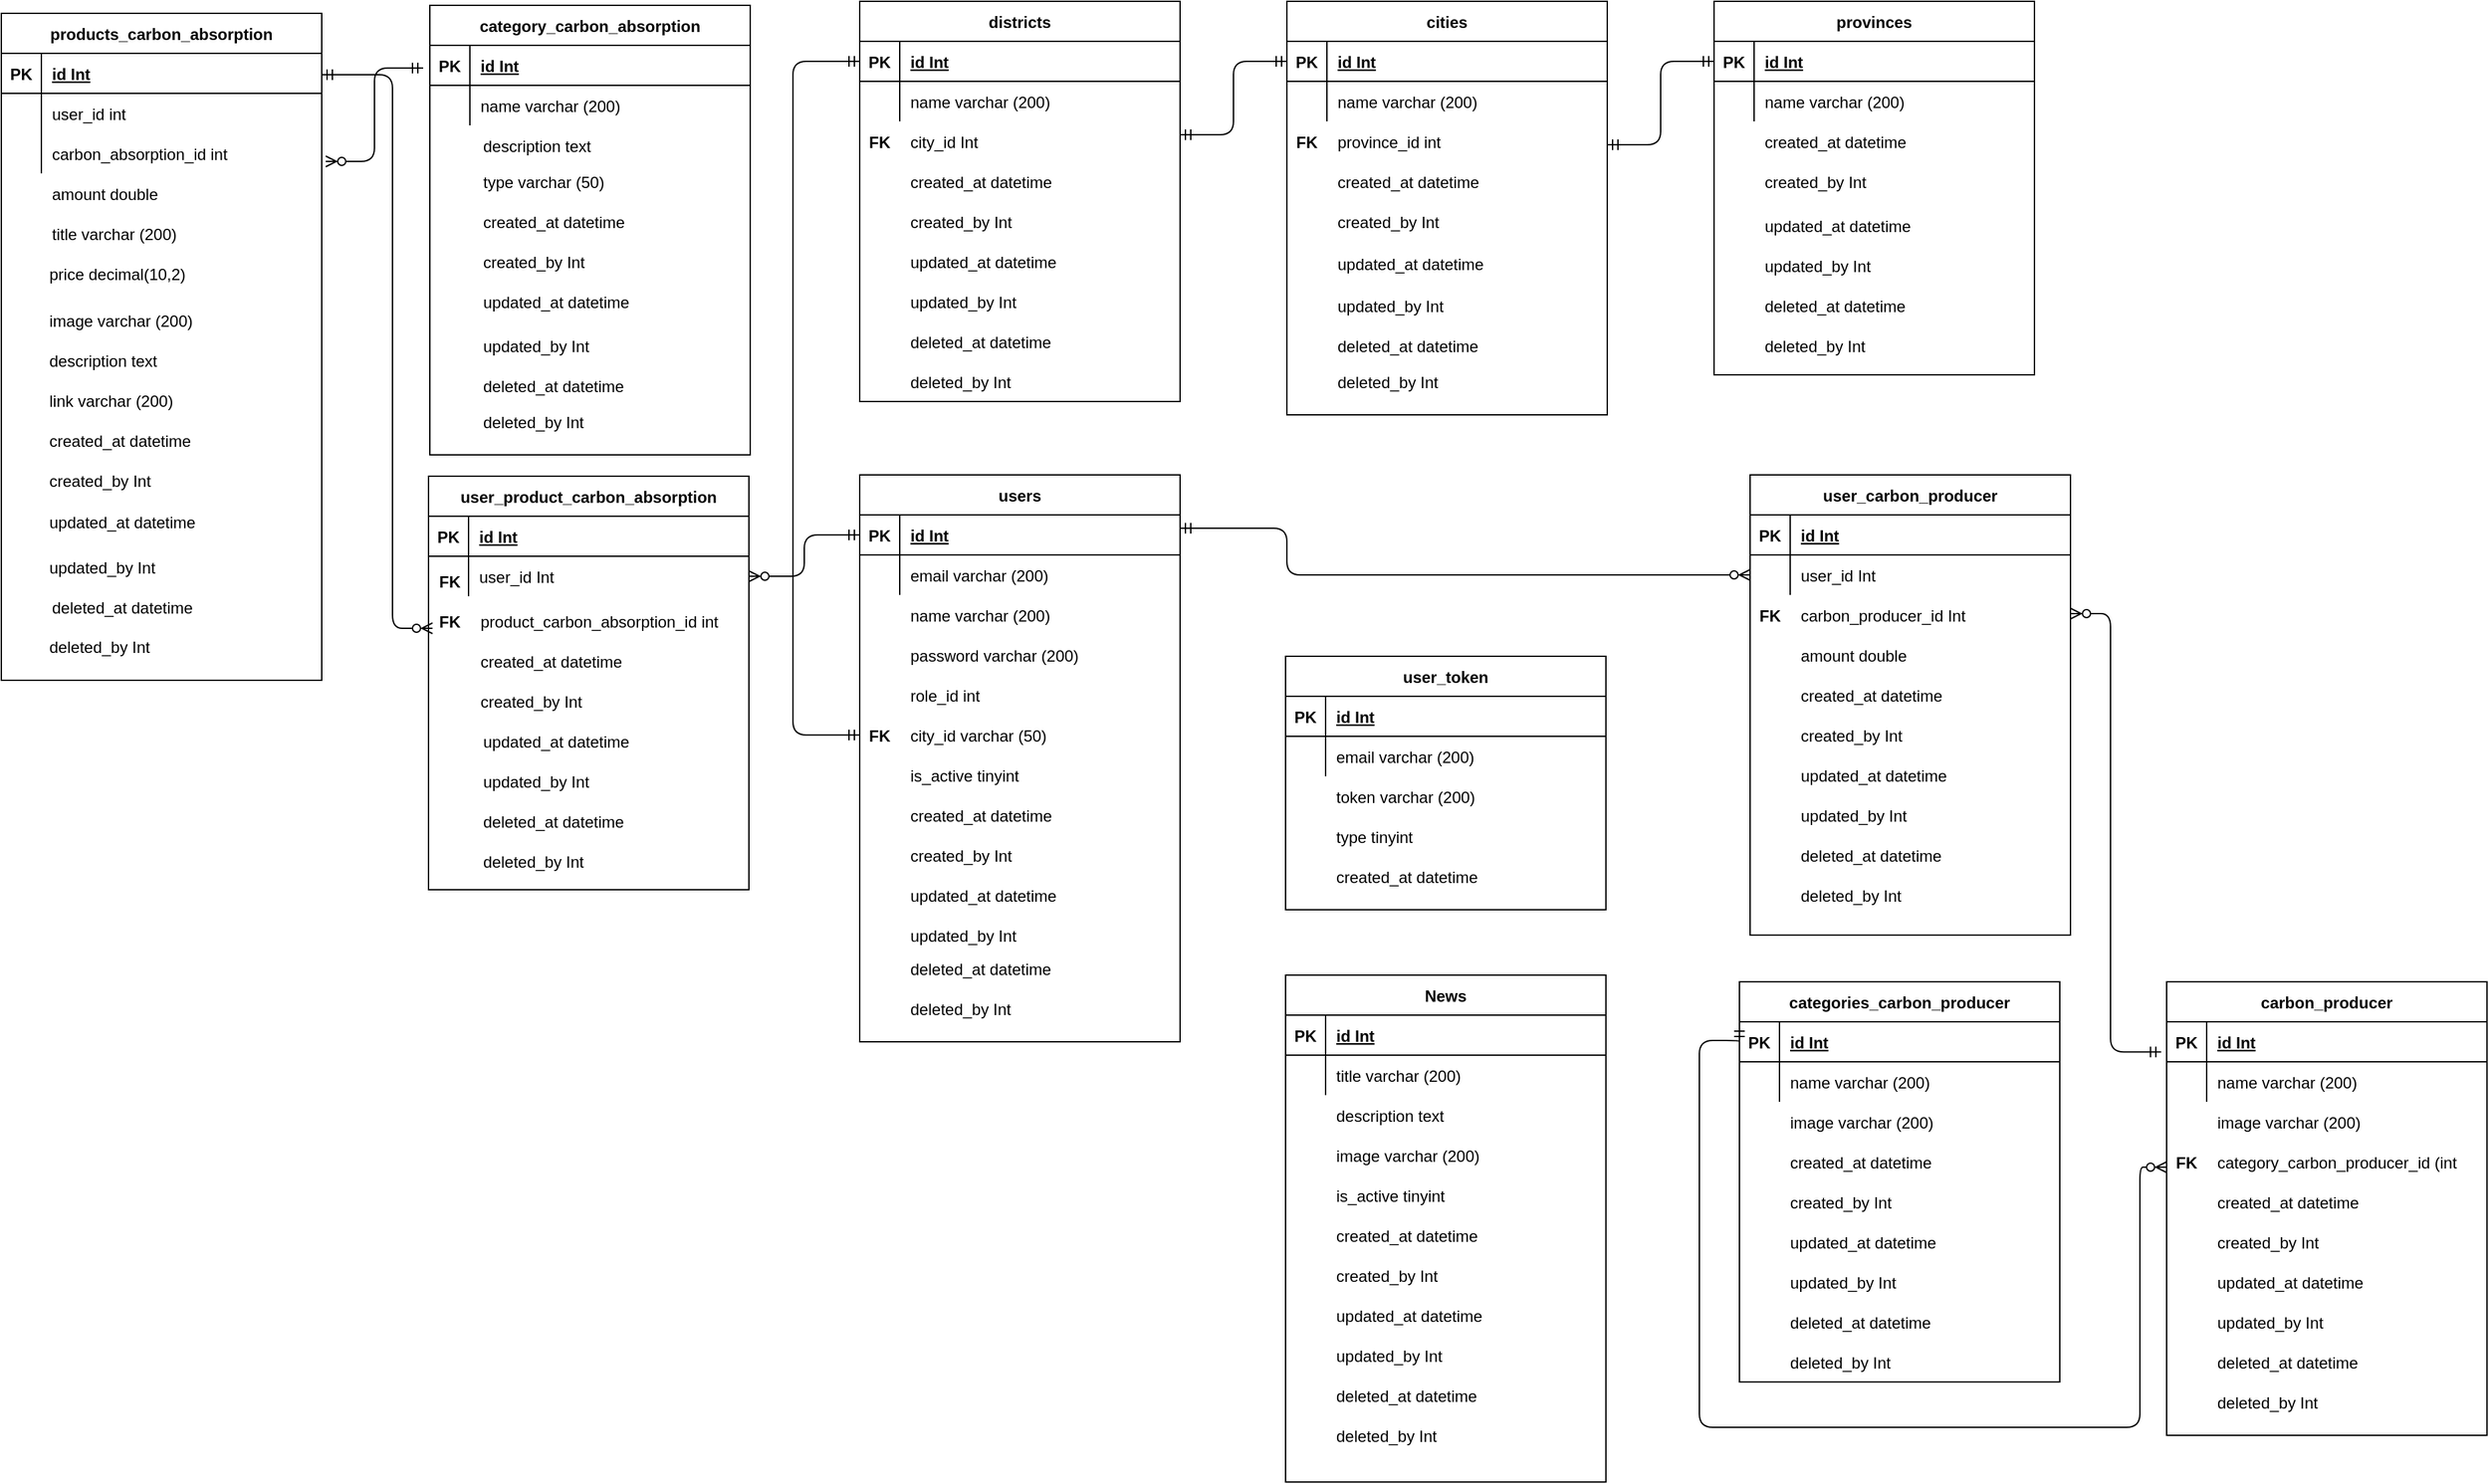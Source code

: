 <mxfile version="20.0.4" type="google" pages="2"><diagram id="R2lEEEUBdFMjLlhIrx00" name="ERD"><mxGraphModel grid="1" page="1" gridSize="10" guides="1" tooltips="1" connect="1" arrows="1" fold="1" pageScale="1" pageWidth="850" pageHeight="1100" math="0" shadow="0" extFonts="Permanent Marker^https://fonts.googleapis.com/css?family=Permanent+Marker"><root><mxCell id="0"/><mxCell id="1" parent="0"/><mxCell id="C-vyLk0tnHw3VtMMgP7b-23" value="users" style="shape=table;startSize=30;container=1;collapsible=1;childLayout=tableLayout;fixedRows=1;rowLines=0;fontStyle=1;align=center;resizeLast=1;" vertex="1" parent="1"><mxGeometry x="120" y="305" width="240" height="425" as="geometry"/></mxCell><mxCell id="C-vyLk0tnHw3VtMMgP7b-24" value="" style="shape=partialRectangle;collapsible=0;dropTarget=0;pointerEvents=0;fillColor=none;points=[[0,0.5],[1,0.5]];portConstraint=eastwest;top=0;left=0;right=0;bottom=1;" vertex="1" parent="C-vyLk0tnHw3VtMMgP7b-23"><mxGeometry y="30" width="240" height="30" as="geometry"/></mxCell><mxCell id="C-vyLk0tnHw3VtMMgP7b-25" value="PK" style="shape=partialRectangle;overflow=hidden;connectable=0;fillColor=none;top=0;left=0;bottom=0;right=0;fontStyle=1;" vertex="1" parent="C-vyLk0tnHw3VtMMgP7b-24"><mxGeometry width="30" height="30" as="geometry"><mxRectangle width="30" height="30" as="alternateBounds"/></mxGeometry></mxCell><mxCell id="C-vyLk0tnHw3VtMMgP7b-26" value="id Int" style="shape=partialRectangle;overflow=hidden;connectable=0;fillColor=none;top=0;left=0;bottom=0;right=0;align=left;spacingLeft=6;fontStyle=5;" vertex="1" parent="C-vyLk0tnHw3VtMMgP7b-24"><mxGeometry x="30" width="210" height="30" as="geometry"><mxRectangle width="210" height="30" as="alternateBounds"/></mxGeometry></mxCell><mxCell id="C-vyLk0tnHw3VtMMgP7b-27" value="" style="shape=partialRectangle;collapsible=0;dropTarget=0;pointerEvents=0;fillColor=none;points=[[0,0.5],[1,0.5]];portConstraint=eastwest;top=0;left=0;right=0;bottom=0;" vertex="1" parent="C-vyLk0tnHw3VtMMgP7b-23"><mxGeometry y="60" width="240" height="30" as="geometry"/></mxCell><mxCell id="C-vyLk0tnHw3VtMMgP7b-28" value="" style="shape=partialRectangle;overflow=hidden;connectable=0;fillColor=none;top=0;left=0;bottom=0;right=0;" vertex="1" parent="C-vyLk0tnHw3VtMMgP7b-27"><mxGeometry width="30" height="30" as="geometry"><mxRectangle width="30" height="30" as="alternateBounds"/></mxGeometry></mxCell><mxCell id="C-vyLk0tnHw3VtMMgP7b-29" value="email varchar (200)" style="shape=partialRectangle;overflow=hidden;connectable=0;fillColor=none;top=0;left=0;bottom=0;right=0;align=left;spacingLeft=6;" vertex="1" parent="C-vyLk0tnHw3VtMMgP7b-27"><mxGeometry x="30" width="210" height="30" as="geometry"><mxRectangle width="210" height="30" as="alternateBounds"/></mxGeometry></mxCell><mxCell id="jAO5UYAfEeYEk2ZX0U0M-1" value="name varchar (200)" style="shape=partialRectangle;overflow=hidden;connectable=0;fillColor=none;top=0;left=0;bottom=0;right=0;align=left;spacingLeft=6;" vertex="1" parent="1"><mxGeometry x="150" y="395" width="220" height="30" as="geometry"><mxRectangle width="220" height="30" as="alternateBounds"/></mxGeometry></mxCell><mxCell id="jAO5UYAfEeYEk2ZX0U0M-3" value="password varchar (200)" style="shape=partialRectangle;overflow=hidden;connectable=0;fillColor=none;top=0;left=0;bottom=0;right=0;align=left;spacingLeft=6;" vertex="1" parent="1"><mxGeometry x="150" y="425" width="220" height="30" as="geometry"><mxRectangle width="220" height="30" as="alternateBounds"/></mxGeometry></mxCell><mxCell id="jAO5UYAfEeYEk2ZX0U0M-4" value="role_id int" style="shape=partialRectangle;overflow=hidden;connectable=0;fillColor=none;top=0;left=0;bottom=0;right=0;align=left;spacingLeft=6;" vertex="1" parent="1"><mxGeometry x="150" y="455" width="220" height="30" as="geometry"><mxRectangle width="220" height="30" as="alternateBounds"/></mxGeometry></mxCell><mxCell id="jAO5UYAfEeYEk2ZX0U0M-5" value="districts" style="shape=table;startSize=30;container=1;collapsible=1;childLayout=tableLayout;fixedRows=1;rowLines=0;fontStyle=1;align=center;resizeLast=1;" vertex="1" parent="1"><mxGeometry x="120" y="-50" width="240" height="300" as="geometry"/></mxCell><mxCell id="jAO5UYAfEeYEk2ZX0U0M-6" value="" style="shape=partialRectangle;collapsible=0;dropTarget=0;pointerEvents=0;fillColor=none;points=[[0,0.5],[1,0.5]];portConstraint=eastwest;top=0;left=0;right=0;bottom=1;" vertex="1" parent="jAO5UYAfEeYEk2ZX0U0M-5"><mxGeometry y="30" width="240" height="30" as="geometry"/></mxCell><mxCell id="jAO5UYAfEeYEk2ZX0U0M-7" value="PK" style="shape=partialRectangle;overflow=hidden;connectable=0;fillColor=none;top=0;left=0;bottom=0;right=0;fontStyle=1;" vertex="1" parent="jAO5UYAfEeYEk2ZX0U0M-6"><mxGeometry width="30" height="30" as="geometry"><mxRectangle width="30" height="30" as="alternateBounds"/></mxGeometry></mxCell><mxCell id="jAO5UYAfEeYEk2ZX0U0M-8" value="id Int" style="shape=partialRectangle;overflow=hidden;connectable=0;fillColor=none;top=0;left=0;bottom=0;right=0;align=left;spacingLeft=6;fontStyle=5;" vertex="1" parent="jAO5UYAfEeYEk2ZX0U0M-6"><mxGeometry x="30" width="210" height="30" as="geometry"><mxRectangle width="210" height="30" as="alternateBounds"/></mxGeometry></mxCell><mxCell id="jAO5UYAfEeYEk2ZX0U0M-9" value="" style="shape=partialRectangle;collapsible=0;dropTarget=0;pointerEvents=0;fillColor=none;points=[[0,0.5],[1,0.5]];portConstraint=eastwest;top=0;left=0;right=0;bottom=0;" vertex="1" parent="jAO5UYAfEeYEk2ZX0U0M-5"><mxGeometry y="60" width="240" height="30" as="geometry"/></mxCell><mxCell id="jAO5UYAfEeYEk2ZX0U0M-10" value="" style="shape=partialRectangle;overflow=hidden;connectable=0;fillColor=none;top=0;left=0;bottom=0;right=0;" vertex="1" parent="jAO5UYAfEeYEk2ZX0U0M-9"><mxGeometry width="30" height="30" as="geometry"><mxRectangle width="30" height="30" as="alternateBounds"/></mxGeometry></mxCell><mxCell id="jAO5UYAfEeYEk2ZX0U0M-11" value="name varchar (200)" style="shape=partialRectangle;overflow=hidden;connectable=0;fillColor=none;top=0;left=0;bottom=0;right=0;align=left;spacingLeft=6;" vertex="1" parent="jAO5UYAfEeYEk2ZX0U0M-9"><mxGeometry x="30" width="210" height="30" as="geometry"><mxRectangle width="210" height="30" as="alternateBounds"/></mxGeometry></mxCell><mxCell id="jAO5UYAfEeYEk2ZX0U0M-12" value="city_id Int" style="shape=partialRectangle;overflow=hidden;connectable=0;fillColor=none;top=0;left=0;bottom=0;right=0;align=left;spacingLeft=6;" vertex="1" parent="1"><mxGeometry x="150" y="40" width="220" height="30" as="geometry"><mxRectangle width="220" height="30" as="alternateBounds"/></mxGeometry></mxCell><mxCell id="jAO5UYAfEeYEk2ZX0U0M-13" value="cities" style="shape=table;startSize=30;container=1;collapsible=1;childLayout=tableLayout;fixedRows=1;rowLines=0;fontStyle=1;align=center;resizeLast=1;" vertex="1" parent="1"><mxGeometry x="440" y="-50" width="240" height="310" as="geometry"/></mxCell><mxCell id="jAO5UYAfEeYEk2ZX0U0M-14" value="" style="shape=partialRectangle;collapsible=0;dropTarget=0;pointerEvents=0;fillColor=none;points=[[0,0.5],[1,0.5]];portConstraint=eastwest;top=0;left=0;right=0;bottom=1;" vertex="1" parent="jAO5UYAfEeYEk2ZX0U0M-13"><mxGeometry y="30" width="240" height="30" as="geometry"/></mxCell><mxCell id="jAO5UYAfEeYEk2ZX0U0M-15" value="PK" style="shape=partialRectangle;overflow=hidden;connectable=0;fillColor=none;top=0;left=0;bottom=0;right=0;fontStyle=1;" vertex="1" parent="jAO5UYAfEeYEk2ZX0U0M-14"><mxGeometry width="30" height="30" as="geometry"><mxRectangle width="30" height="30" as="alternateBounds"/></mxGeometry></mxCell><mxCell id="jAO5UYAfEeYEk2ZX0U0M-16" value="id Int" style="shape=partialRectangle;overflow=hidden;connectable=0;fillColor=none;top=0;left=0;bottom=0;right=0;align=left;spacingLeft=6;fontStyle=5;" vertex="1" parent="jAO5UYAfEeYEk2ZX0U0M-14"><mxGeometry x="30" width="210" height="30" as="geometry"><mxRectangle width="210" height="30" as="alternateBounds"/></mxGeometry></mxCell><mxCell id="jAO5UYAfEeYEk2ZX0U0M-17" value="" style="shape=partialRectangle;collapsible=0;dropTarget=0;pointerEvents=0;fillColor=none;points=[[0,0.5],[1,0.5]];portConstraint=eastwest;top=0;left=0;right=0;bottom=0;" vertex="1" parent="jAO5UYAfEeYEk2ZX0U0M-13"><mxGeometry y="60" width="240" height="30" as="geometry"/></mxCell><mxCell id="jAO5UYAfEeYEk2ZX0U0M-18" value="" style="shape=partialRectangle;overflow=hidden;connectable=0;fillColor=none;top=0;left=0;bottom=0;right=0;" vertex="1" parent="jAO5UYAfEeYEk2ZX0U0M-17"><mxGeometry width="30" height="30" as="geometry"><mxRectangle width="30" height="30" as="alternateBounds"/></mxGeometry></mxCell><mxCell id="jAO5UYAfEeYEk2ZX0U0M-19" value="name varchar (200)" style="shape=partialRectangle;overflow=hidden;connectable=0;fillColor=none;top=0;left=0;bottom=0;right=0;align=left;spacingLeft=6;" vertex="1" parent="jAO5UYAfEeYEk2ZX0U0M-17"><mxGeometry x="30" width="210" height="30" as="geometry"><mxRectangle width="210" height="30" as="alternateBounds"/></mxGeometry></mxCell><mxCell id="jAO5UYAfEeYEk2ZX0U0M-20" value="province_id int" style="shape=partialRectangle;overflow=hidden;connectable=0;fillColor=none;top=0;left=0;bottom=0;right=0;align=left;spacingLeft=6;" vertex="1" parent="1"><mxGeometry x="470" y="40" width="210" height="30" as="geometry"><mxRectangle width="210" height="30" as="alternateBounds"/></mxGeometry></mxCell><mxCell id="jAO5UYAfEeYEk2ZX0U0M-21" value="provinces" style="shape=table;startSize=30;container=1;collapsible=1;childLayout=tableLayout;fixedRows=1;rowLines=0;fontStyle=1;align=center;resizeLast=1;" vertex="1" parent="1"><mxGeometry x="760" y="-50" width="240" height="280" as="geometry"/></mxCell><mxCell id="jAO5UYAfEeYEk2ZX0U0M-22" value="" style="shape=partialRectangle;collapsible=0;dropTarget=0;pointerEvents=0;fillColor=none;points=[[0,0.5],[1,0.5]];portConstraint=eastwest;top=0;left=0;right=0;bottom=1;" vertex="1" parent="jAO5UYAfEeYEk2ZX0U0M-21"><mxGeometry y="30" width="240" height="30" as="geometry"/></mxCell><mxCell id="jAO5UYAfEeYEk2ZX0U0M-23" value="PK" style="shape=partialRectangle;overflow=hidden;connectable=0;fillColor=none;top=0;left=0;bottom=0;right=0;fontStyle=1;" vertex="1" parent="jAO5UYAfEeYEk2ZX0U0M-22"><mxGeometry width="30" height="30" as="geometry"><mxRectangle width="30" height="30" as="alternateBounds"/></mxGeometry></mxCell><mxCell id="jAO5UYAfEeYEk2ZX0U0M-24" value="id Int" style="shape=partialRectangle;overflow=hidden;connectable=0;fillColor=none;top=0;left=0;bottom=0;right=0;align=left;spacingLeft=6;fontStyle=5;" vertex="1" parent="jAO5UYAfEeYEk2ZX0U0M-22"><mxGeometry x="30" width="210" height="30" as="geometry"><mxRectangle width="210" height="30" as="alternateBounds"/></mxGeometry></mxCell><mxCell id="jAO5UYAfEeYEk2ZX0U0M-25" value="" style="shape=partialRectangle;collapsible=0;dropTarget=0;pointerEvents=0;fillColor=none;points=[[0,0.5],[1,0.5]];portConstraint=eastwest;top=0;left=0;right=0;bottom=0;" vertex="1" parent="jAO5UYAfEeYEk2ZX0U0M-21"><mxGeometry y="60" width="240" height="30" as="geometry"/></mxCell><mxCell id="jAO5UYAfEeYEk2ZX0U0M-26" value="" style="shape=partialRectangle;overflow=hidden;connectable=0;fillColor=none;top=0;left=0;bottom=0;right=0;" vertex="1" parent="jAO5UYAfEeYEk2ZX0U0M-25"><mxGeometry width="30" height="30" as="geometry"><mxRectangle width="30" height="30" as="alternateBounds"/></mxGeometry></mxCell><mxCell id="jAO5UYAfEeYEk2ZX0U0M-27" value="name varchar (200)" style="shape=partialRectangle;overflow=hidden;connectable=0;fillColor=none;top=0;left=0;bottom=0;right=0;align=left;spacingLeft=6;" vertex="1" parent="jAO5UYAfEeYEk2ZX0U0M-25"><mxGeometry x="30" width="210" height="30" as="geometry"><mxRectangle width="210" height="30" as="alternateBounds"/></mxGeometry></mxCell><mxCell id="jAO5UYAfEeYEk2ZX0U0M-28" value="categories_carbon_producer" style="shape=table;startSize=30;container=1;collapsible=1;childLayout=tableLayout;fixedRows=1;rowLines=0;fontStyle=1;align=center;resizeLast=1;" vertex="1" parent="1"><mxGeometry x="779" y="685" width="240" height="300" as="geometry"/></mxCell><mxCell id="jAO5UYAfEeYEk2ZX0U0M-29" value="" style="shape=partialRectangle;collapsible=0;dropTarget=0;pointerEvents=0;fillColor=none;points=[[0,0.5],[1,0.5]];portConstraint=eastwest;top=0;left=0;right=0;bottom=1;" vertex="1" parent="jAO5UYAfEeYEk2ZX0U0M-28"><mxGeometry y="30" width="240" height="30" as="geometry"/></mxCell><mxCell id="jAO5UYAfEeYEk2ZX0U0M-30" value="PK" style="shape=partialRectangle;overflow=hidden;connectable=0;fillColor=none;top=0;left=0;bottom=0;right=0;fontStyle=1;" vertex="1" parent="jAO5UYAfEeYEk2ZX0U0M-29"><mxGeometry width="30" height="30" as="geometry"><mxRectangle width="30" height="30" as="alternateBounds"/></mxGeometry></mxCell><mxCell id="jAO5UYAfEeYEk2ZX0U0M-31" value="id Int" style="shape=partialRectangle;overflow=hidden;connectable=0;fillColor=none;top=0;left=0;bottom=0;right=0;align=left;spacingLeft=6;fontStyle=5;" vertex="1" parent="jAO5UYAfEeYEk2ZX0U0M-29"><mxGeometry x="30" width="210" height="30" as="geometry"><mxRectangle width="210" height="30" as="alternateBounds"/></mxGeometry></mxCell><mxCell id="jAO5UYAfEeYEk2ZX0U0M-32" value="" style="shape=partialRectangle;collapsible=0;dropTarget=0;pointerEvents=0;fillColor=none;points=[[0,0.5],[1,0.5]];portConstraint=eastwest;top=0;left=0;right=0;bottom=0;" vertex="1" parent="jAO5UYAfEeYEk2ZX0U0M-28"><mxGeometry y="60" width="240" height="30" as="geometry"/></mxCell><mxCell id="jAO5UYAfEeYEk2ZX0U0M-33" value="" style="shape=partialRectangle;overflow=hidden;connectable=0;fillColor=none;top=0;left=0;bottom=0;right=0;" vertex="1" parent="jAO5UYAfEeYEk2ZX0U0M-32"><mxGeometry width="30" height="30" as="geometry"><mxRectangle width="30" height="30" as="alternateBounds"/></mxGeometry></mxCell><mxCell id="jAO5UYAfEeYEk2ZX0U0M-34" value="name varchar (200)" style="shape=partialRectangle;overflow=hidden;connectable=0;fillColor=none;top=0;left=0;bottom=0;right=0;align=left;spacingLeft=6;" vertex="1" parent="jAO5UYAfEeYEk2ZX0U0M-32"><mxGeometry x="30" width="210" height="30" as="geometry"><mxRectangle width="210" height="30" as="alternateBounds"/></mxGeometry></mxCell><mxCell id="jAO5UYAfEeYEk2ZX0U0M-35" value="image varchar (200)" style="shape=partialRectangle;overflow=hidden;connectable=0;fillColor=none;top=0;left=0;bottom=0;right=0;align=left;spacingLeft=6;" vertex="1" parent="1"><mxGeometry x="809" y="775" width="210" height="30" as="geometry"><mxRectangle width="210" height="30" as="alternateBounds"/></mxGeometry></mxCell><mxCell id="jAO5UYAfEeYEk2ZX0U0M-36" value="carbon_producer" style="shape=table;startSize=30;container=1;collapsible=1;childLayout=tableLayout;fixedRows=1;rowLines=0;fontStyle=1;align=center;resizeLast=1;" vertex="1" parent="1"><mxGeometry x="1099" y="685" width="240" height="340" as="geometry"/></mxCell><mxCell id="jAO5UYAfEeYEk2ZX0U0M-37" value="" style="shape=partialRectangle;collapsible=0;dropTarget=0;pointerEvents=0;fillColor=none;points=[[0,0.5],[1,0.5]];portConstraint=eastwest;top=0;left=0;right=0;bottom=1;" vertex="1" parent="jAO5UYAfEeYEk2ZX0U0M-36"><mxGeometry y="30" width="240" height="30" as="geometry"/></mxCell><mxCell id="jAO5UYAfEeYEk2ZX0U0M-38" value="PK" style="shape=partialRectangle;overflow=hidden;connectable=0;fillColor=none;top=0;left=0;bottom=0;right=0;fontStyle=1;" vertex="1" parent="jAO5UYAfEeYEk2ZX0U0M-37"><mxGeometry width="30" height="30" as="geometry"><mxRectangle width="30" height="30" as="alternateBounds"/></mxGeometry></mxCell><mxCell id="jAO5UYAfEeYEk2ZX0U0M-39" value="id Int" style="shape=partialRectangle;overflow=hidden;connectable=0;fillColor=none;top=0;left=0;bottom=0;right=0;align=left;spacingLeft=6;fontStyle=5;" vertex="1" parent="jAO5UYAfEeYEk2ZX0U0M-37"><mxGeometry x="30" width="210" height="30" as="geometry"><mxRectangle width="210" height="30" as="alternateBounds"/></mxGeometry></mxCell><mxCell id="jAO5UYAfEeYEk2ZX0U0M-40" value="" style="shape=partialRectangle;collapsible=0;dropTarget=0;pointerEvents=0;fillColor=none;points=[[0,0.5],[1,0.5]];portConstraint=eastwest;top=0;left=0;right=0;bottom=0;" vertex="1" parent="jAO5UYAfEeYEk2ZX0U0M-36"><mxGeometry y="60" width="240" height="30" as="geometry"/></mxCell><mxCell id="jAO5UYAfEeYEk2ZX0U0M-41" value="" style="shape=partialRectangle;overflow=hidden;connectable=0;fillColor=none;top=0;left=0;bottom=0;right=0;" vertex="1" parent="jAO5UYAfEeYEk2ZX0U0M-40"><mxGeometry width="30" height="30" as="geometry"><mxRectangle width="30" height="30" as="alternateBounds"/></mxGeometry></mxCell><mxCell id="jAO5UYAfEeYEk2ZX0U0M-42" value="name varchar (200)" style="shape=partialRectangle;overflow=hidden;connectable=0;fillColor=none;top=0;left=0;bottom=0;right=0;align=left;spacingLeft=6;" vertex="1" parent="jAO5UYAfEeYEk2ZX0U0M-40"><mxGeometry x="30" width="210" height="30" as="geometry"><mxRectangle width="210" height="30" as="alternateBounds"/></mxGeometry></mxCell><mxCell id="jAO5UYAfEeYEk2ZX0U0M-43" value="" style="shape=partialRectangle;collapsible=0;dropTarget=0;pointerEvents=0;fillColor=none;points=[[0,0.5],[1,0.5]];portConstraint=eastwest;top=0;left=0;right=0;bottom=0;" vertex="1" parent="1"><mxGeometry x="1099" y="775" width="240" height="30" as="geometry"/></mxCell><mxCell id="jAO5UYAfEeYEk2ZX0U0M-44" value="" style="shape=partialRectangle;overflow=hidden;connectable=0;fillColor=none;top=0;left=0;bottom=0;right=0;" vertex="1" parent="jAO5UYAfEeYEk2ZX0U0M-43"><mxGeometry width="30" height="30" as="geometry"><mxRectangle width="30" height="30" as="alternateBounds"/></mxGeometry></mxCell><mxCell id="jAO5UYAfEeYEk2ZX0U0M-45" value="image varchar (200)" style="shape=partialRectangle;overflow=hidden;connectable=0;fillColor=none;top=0;left=0;bottom=0;right=0;align=left;spacingLeft=6;" vertex="1" parent="jAO5UYAfEeYEk2ZX0U0M-43"><mxGeometry x="30" width="210" height="30" as="geometry"><mxRectangle width="210" height="30" as="alternateBounds"/></mxGeometry></mxCell><mxCell id="jAO5UYAfEeYEk2ZX0U0M-46" value="" style="shape=partialRectangle;collapsible=0;dropTarget=0;pointerEvents=0;fillColor=none;points=[[0,0.5],[1,0.5]];portConstraint=eastwest;top=0;left=0;right=0;bottom=0;" vertex="1" parent="1"><mxGeometry x="1099" y="805" width="240" height="30" as="geometry"/></mxCell><mxCell id="jAO5UYAfEeYEk2ZX0U0M-47" value="" style="shape=partialRectangle;overflow=hidden;connectable=0;fillColor=none;top=0;left=0;bottom=0;right=0;" vertex="1" parent="jAO5UYAfEeYEk2ZX0U0M-46"><mxGeometry width="30" height="30" as="geometry"><mxRectangle width="30" height="30" as="alternateBounds"/></mxGeometry></mxCell><mxCell id="jAO5UYAfEeYEk2ZX0U0M-48" value="category_carbon_producer_id (int" style="shape=partialRectangle;overflow=hidden;connectable=0;fillColor=none;top=0;left=0;bottom=0;right=0;align=left;spacingLeft=6;" vertex="1" parent="jAO5UYAfEeYEk2ZX0U0M-46"><mxGeometry x="30" width="210" height="30" as="geometry"><mxRectangle width="210" height="30" as="alternateBounds"/></mxGeometry></mxCell><mxCell id="jAO5UYAfEeYEk2ZX0U0M-49" value="user_carbon_producer" style="shape=table;startSize=30;container=1;collapsible=1;childLayout=tableLayout;fixedRows=1;rowLines=0;fontStyle=1;align=center;resizeLast=1;" vertex="1" parent="1"><mxGeometry x="787" y="305" width="240" height="345" as="geometry"/></mxCell><mxCell id="jAO5UYAfEeYEk2ZX0U0M-50" value="" style="shape=partialRectangle;collapsible=0;dropTarget=0;pointerEvents=0;fillColor=none;points=[[0,0.5],[1,0.5]];portConstraint=eastwest;top=0;left=0;right=0;bottom=1;" vertex="1" parent="jAO5UYAfEeYEk2ZX0U0M-49"><mxGeometry y="30" width="240" height="30" as="geometry"/></mxCell><mxCell id="jAO5UYAfEeYEk2ZX0U0M-51" value="PK" style="shape=partialRectangle;overflow=hidden;connectable=0;fillColor=none;top=0;left=0;bottom=0;right=0;fontStyle=1;" vertex="1" parent="jAO5UYAfEeYEk2ZX0U0M-50"><mxGeometry width="30" height="30" as="geometry"><mxRectangle width="30" height="30" as="alternateBounds"/></mxGeometry></mxCell><mxCell id="jAO5UYAfEeYEk2ZX0U0M-52" value="id Int" style="shape=partialRectangle;overflow=hidden;connectable=0;fillColor=none;top=0;left=0;bottom=0;right=0;align=left;spacingLeft=6;fontStyle=5;" vertex="1" parent="jAO5UYAfEeYEk2ZX0U0M-50"><mxGeometry x="30" width="210" height="30" as="geometry"><mxRectangle width="210" height="30" as="alternateBounds"/></mxGeometry></mxCell><mxCell id="jAO5UYAfEeYEk2ZX0U0M-53" value="" style="shape=partialRectangle;collapsible=0;dropTarget=0;pointerEvents=0;fillColor=none;points=[[0,0.5],[1,0.5]];portConstraint=eastwest;top=0;left=0;right=0;bottom=0;" vertex="1" parent="jAO5UYAfEeYEk2ZX0U0M-49"><mxGeometry y="60" width="240" height="30" as="geometry"/></mxCell><mxCell id="jAO5UYAfEeYEk2ZX0U0M-54" value="" style="shape=partialRectangle;overflow=hidden;connectable=0;fillColor=none;top=0;left=0;bottom=0;right=0;" vertex="1" parent="jAO5UYAfEeYEk2ZX0U0M-53"><mxGeometry width="30" height="30" as="geometry"><mxRectangle width="30" height="30" as="alternateBounds"/></mxGeometry></mxCell><mxCell id="jAO5UYAfEeYEk2ZX0U0M-55" value="user_id Int" style="shape=partialRectangle;overflow=hidden;connectable=0;fillColor=none;top=0;left=0;bottom=0;right=0;align=left;spacingLeft=6;" vertex="1" parent="jAO5UYAfEeYEk2ZX0U0M-53"><mxGeometry x="30" width="210" height="30" as="geometry"><mxRectangle width="210" height="30" as="alternateBounds"/></mxGeometry></mxCell><mxCell id="jAO5UYAfEeYEk2ZX0U0M-56" value="carbon_producer_id Int" style="shape=partialRectangle;overflow=hidden;connectable=0;fillColor=none;top=0;left=0;bottom=0;right=0;align=left;spacingLeft=6;" vertex="1" parent="1"><mxGeometry x="817" y="395" width="210" height="30" as="geometry"><mxRectangle width="210" height="30" as="alternateBounds"/></mxGeometry></mxCell><mxCell id="jAO5UYAfEeYEk2ZX0U0M-57" value="amount double" style="shape=partialRectangle;overflow=hidden;connectable=0;fillColor=none;top=0;left=0;bottom=0;right=0;align=left;spacingLeft=6;" vertex="1" parent="1"><mxGeometry x="817" y="425" width="210" height="30" as="geometry"><mxRectangle width="210" height="30" as="alternateBounds"/></mxGeometry></mxCell><mxCell id="jAO5UYAfEeYEk2ZX0U0M-65" value="category_carbon_absorption" style="shape=table;startSize=30;container=1;collapsible=1;childLayout=tableLayout;fixedRows=1;rowLines=0;fontStyle=1;align=center;resizeLast=1;" vertex="1" parent="1"><mxGeometry x="-202" y="-47" width="240" height="337" as="geometry"/></mxCell><mxCell id="jAO5UYAfEeYEk2ZX0U0M-66" value="" style="shape=partialRectangle;collapsible=0;dropTarget=0;pointerEvents=0;fillColor=none;points=[[0,0.5],[1,0.5]];portConstraint=eastwest;top=0;left=0;right=0;bottom=1;" vertex="1" parent="jAO5UYAfEeYEk2ZX0U0M-65"><mxGeometry y="30" width="240" height="30" as="geometry"/></mxCell><mxCell id="jAO5UYAfEeYEk2ZX0U0M-67" value="PK" style="shape=partialRectangle;overflow=hidden;connectable=0;fillColor=none;top=0;left=0;bottom=0;right=0;fontStyle=1;" vertex="1" parent="jAO5UYAfEeYEk2ZX0U0M-66"><mxGeometry width="30" height="30" as="geometry"><mxRectangle width="30" height="30" as="alternateBounds"/></mxGeometry></mxCell><mxCell id="jAO5UYAfEeYEk2ZX0U0M-68" value="id Int" style="shape=partialRectangle;overflow=hidden;connectable=0;fillColor=none;top=0;left=0;bottom=0;right=0;align=left;spacingLeft=6;fontStyle=5;" vertex="1" parent="jAO5UYAfEeYEk2ZX0U0M-66"><mxGeometry x="30" width="210" height="30" as="geometry"><mxRectangle width="210" height="30" as="alternateBounds"/></mxGeometry></mxCell><mxCell id="jAO5UYAfEeYEk2ZX0U0M-69" value="" style="shape=partialRectangle;collapsible=0;dropTarget=0;pointerEvents=0;fillColor=none;points=[[0,0.5],[1,0.5]];portConstraint=eastwest;top=0;left=0;right=0;bottom=0;" vertex="1" parent="jAO5UYAfEeYEk2ZX0U0M-65"><mxGeometry y="60" width="240" height="30" as="geometry"/></mxCell><mxCell id="jAO5UYAfEeYEk2ZX0U0M-70" value="" style="shape=partialRectangle;overflow=hidden;connectable=0;fillColor=none;top=0;left=0;bottom=0;right=0;" vertex="1" parent="jAO5UYAfEeYEk2ZX0U0M-69"><mxGeometry width="30" height="30" as="geometry"><mxRectangle width="30" height="30" as="alternateBounds"/></mxGeometry></mxCell><mxCell id="jAO5UYAfEeYEk2ZX0U0M-71" value="name varchar (200)" style="shape=partialRectangle;overflow=hidden;connectable=0;fillColor=none;top=0;left=0;bottom=0;right=0;align=left;spacingLeft=6;" vertex="1" parent="jAO5UYAfEeYEk2ZX0U0M-69"><mxGeometry x="30" width="210" height="30" as="geometry"><mxRectangle width="210" height="30" as="alternateBounds"/></mxGeometry></mxCell><mxCell id="jAO5UYAfEeYEk2ZX0U0M-72" value="description text" style="shape=partialRectangle;overflow=hidden;connectable=0;fillColor=none;top=0;left=0;bottom=0;right=0;align=left;spacingLeft=6;" vertex="1" parent="1"><mxGeometry x="-170" y="43" width="210" height="30" as="geometry"><mxRectangle width="210" height="30" as="alternateBounds"/></mxGeometry></mxCell><mxCell id="jAO5UYAfEeYEk2ZX0U0M-74" value="type varchar (50)" style="shape=partialRectangle;overflow=hidden;connectable=0;fillColor=none;top=0;left=0;bottom=0;right=0;align=left;spacingLeft=6;" vertex="1" parent="1"><mxGeometry x="-170" y="70" width="210" height="30" as="geometry"><mxRectangle width="210" height="30" as="alternateBounds"/></mxGeometry></mxCell><mxCell id="jAO5UYAfEeYEk2ZX0U0M-76" value="user_product_carbon_absorption" style="shape=table;startSize=30;container=1;collapsible=1;childLayout=tableLayout;fixedRows=1;rowLines=0;fontStyle=1;align=center;resizeLast=1;" vertex="1" parent="1"><mxGeometry x="-203" y="306" width="240" height="310" as="geometry"/></mxCell><mxCell id="jAO5UYAfEeYEk2ZX0U0M-77" value="" style="shape=partialRectangle;collapsible=0;dropTarget=0;pointerEvents=0;fillColor=none;points=[[0,0.5],[1,0.5]];portConstraint=eastwest;top=0;left=0;right=0;bottom=1;" vertex="1" parent="jAO5UYAfEeYEk2ZX0U0M-76"><mxGeometry y="30" width="240" height="30" as="geometry"/></mxCell><mxCell id="jAO5UYAfEeYEk2ZX0U0M-78" value="PK" style="shape=partialRectangle;overflow=hidden;connectable=0;fillColor=none;top=0;left=0;bottom=0;right=0;fontStyle=1;" vertex="1" parent="jAO5UYAfEeYEk2ZX0U0M-77"><mxGeometry width="30" height="30" as="geometry"><mxRectangle width="30" height="30" as="alternateBounds"/></mxGeometry></mxCell><mxCell id="jAO5UYAfEeYEk2ZX0U0M-79" value="id Int" style="shape=partialRectangle;overflow=hidden;connectable=0;fillColor=none;top=0;left=0;bottom=0;right=0;align=left;spacingLeft=6;fontStyle=5;" vertex="1" parent="jAO5UYAfEeYEk2ZX0U0M-77"><mxGeometry x="30" width="210" height="30" as="geometry"><mxRectangle width="210" height="30" as="alternateBounds"/></mxGeometry></mxCell><mxCell id="jAO5UYAfEeYEk2ZX0U0M-80" value="" style="shape=partialRectangle;collapsible=0;dropTarget=0;pointerEvents=0;fillColor=none;points=[[0,0.5],[1,0.5]];portConstraint=eastwest;top=0;left=0;right=0;bottom=0;" vertex="1" parent="jAO5UYAfEeYEk2ZX0U0M-76"><mxGeometry y="60" width="240" height="30" as="geometry"/></mxCell><mxCell id="jAO5UYAfEeYEk2ZX0U0M-81" value="" style="shape=partialRectangle;overflow=hidden;connectable=0;fillColor=none;top=0;left=0;bottom=0;right=0;" vertex="1" parent="jAO5UYAfEeYEk2ZX0U0M-80"><mxGeometry width="30" height="30" as="geometry"><mxRectangle width="30" height="30" as="alternateBounds"/></mxGeometry></mxCell><mxCell id="jAO5UYAfEeYEk2ZX0U0M-82" value="user_id Int" style="shape=partialRectangle;overflow=hidden;connectable=0;fillColor=none;top=0;left=0;bottom=0;right=0;align=left;spacingLeft=6;" vertex="1" parent="jAO5UYAfEeYEk2ZX0U0M-80"><mxGeometry x="30" width="210" height="30" as="geometry"><mxRectangle width="210" height="30" as="alternateBounds"/></mxGeometry></mxCell><mxCell id="jAO5UYAfEeYEk2ZX0U0M-83" value="product_carbon_absorption_id int" style="shape=partialRectangle;overflow=hidden;connectable=0;fillColor=none;top=0;left=0;bottom=0;right=0;align=left;spacingLeft=6;" vertex="1" parent="1"><mxGeometry x="-172" y="399.5" width="210" height="30" as="geometry"><mxRectangle width="210" height="30" as="alternateBounds"/></mxGeometry></mxCell><mxCell id="jAO5UYAfEeYEk2ZX0U0M-84" value="FK" style="shape=partialRectangle;overflow=hidden;connectable=0;fillColor=none;top=0;left=0;bottom=0;right=0;fontStyle=1;" vertex="1" parent="1"><mxGeometry x="-202" y="369.5" width="30" height="30" as="geometry"><mxRectangle width="30" height="30" as="alternateBounds"/></mxGeometry></mxCell><mxCell id="jAO5UYAfEeYEk2ZX0U0M-85" value="FK" style="shape=partialRectangle;overflow=hidden;connectable=0;fillColor=none;top=0;left=0;bottom=0;right=0;fontStyle=1;" vertex="1" parent="1"><mxGeometry x="-202" y="399.5" width="30" height="30" as="geometry"><mxRectangle width="30" height="30" as="alternateBounds"/></mxGeometry></mxCell><mxCell id="jAO5UYAfEeYEk2ZX0U0M-86" value="FK" style="shape=partialRectangle;overflow=hidden;connectable=0;fillColor=none;top=0;left=0;bottom=0;right=0;fontStyle=1;" vertex="1" parent="1"><mxGeometry x="120" y="40" width="30" height="30" as="geometry"><mxRectangle width="30" height="30" as="alternateBounds"/></mxGeometry></mxCell><mxCell id="jAO5UYAfEeYEk2ZX0U0M-87" value="FK" style="shape=partialRectangle;overflow=hidden;connectable=0;fillColor=none;top=0;left=0;bottom=0;right=0;fontStyle=1;" vertex="1" parent="1"><mxGeometry x="440" y="40" width="30" height="30" as="geometry"><mxRectangle width="30" height="30" as="alternateBounds"/></mxGeometry></mxCell><mxCell id="jAO5UYAfEeYEk2ZX0U0M-88" value="FK" style="shape=partialRectangle;overflow=hidden;connectable=0;fillColor=none;top=0;left=0;bottom=0;right=0;fontStyle=1;" vertex="1" parent="1"><mxGeometry x="120" y="485" width="30" height="30" as="geometry"><mxRectangle width="30" height="30" as="alternateBounds"/></mxGeometry></mxCell><mxCell id="jAO5UYAfEeYEk2ZX0U0M-89" value="FK" style="shape=partialRectangle;overflow=hidden;connectable=0;fillColor=none;top=0;left=0;bottom=0;right=0;fontStyle=1;" vertex="1" parent="1"><mxGeometry x="787" y="395" width="30" height="30" as="geometry"><mxRectangle width="30" height="30" as="alternateBounds"/></mxGeometry></mxCell><mxCell id="jAO5UYAfEeYEk2ZX0U0M-90" value="FK" style="shape=partialRectangle;overflow=hidden;connectable=0;fillColor=none;top=0;left=0;bottom=0;right=0;fontStyle=1;" vertex="1" parent="1"><mxGeometry x="1099" y="805" width="30" height="30" as="geometry"><mxRectangle width="30" height="30" as="alternateBounds"/></mxGeometry></mxCell><mxCell id="M6v8GyXehmJ3ODYCv7k3-1" value="" style="endArrow=ERmandOne;startArrow=ERmandOne;endFill=0;startFill=0;edgeStyle=orthogonalEdgeStyle;exitX=0;exitY=0.5;exitDx=0;exitDy=0;" edge="1" parent="1" source="jAO5UYAfEeYEk2ZX0U0M-6"><mxGeometry width="100" height="100" relative="1" as="geometry"><mxPoint x="60" y="70" as="sourcePoint"/><mxPoint x="120" y="500" as="targetPoint"/><Array as="points"><mxPoint x="70" y="-5"/><mxPoint x="70" y="500"/><mxPoint x="120" y="500"/></Array></mxGeometry></mxCell><mxCell id="M6v8GyXehmJ3ODYCv7k3-2" value="" style="endArrow=ERmandOne;startArrow=ERmandOne;endFill=0;startFill=0;exitX=0;exitY=0.5;exitDx=0;exitDy=0;edgeStyle=elbowEdgeStyle;" edge="1" parent="1" source="jAO5UYAfEeYEk2ZX0U0M-14"><mxGeometry width="100" height="100" relative="1" as="geometry"><mxPoint x="440" y="50" as="sourcePoint"/><mxPoint x="360" y="50" as="targetPoint"/></mxGeometry></mxCell><mxCell id="M6v8GyXehmJ3ODYCv7k3-3" value="" style="endArrow=ERzeroToMany;startArrow=ERmandOne;endFill=0;startFill=0;edgeStyle=orthogonalEdgeStyle;exitX=0;exitY=0.5;exitDx=0;exitDy=0;" edge="1" parent="1" source="jAO5UYAfEeYEk2ZX0U0M-29"><mxGeometry width="100" height="100" relative="1" as="geometry"><mxPoint x="769" y="734" as="sourcePoint"/><mxPoint x="1099" y="824" as="targetPoint"/><Array as="points"><mxPoint x="749" y="729"/><mxPoint x="749" y="1019"/><mxPoint x="1079" y="1019"/><mxPoint x="1079" y="824"/></Array></mxGeometry></mxCell><mxCell id="M6v8GyXehmJ3ODYCv7k3-5" value="" style="endArrow=ERmandOne;startArrow=ERzeroToMany;endFill=0;startFill=0;edgeStyle=elbowEdgeStyle;entryX=1;entryY=0.333;entryDx=0;entryDy=0;entryPerimeter=0;exitX=0;exitY=0.5;exitDx=0;exitDy=0;" edge="1" parent="1" source="jAO5UYAfEeYEk2ZX0U0M-53" target="C-vyLk0tnHw3VtMMgP7b-24"><mxGeometry width="100" height="100" relative="1" as="geometry"><mxPoint x="430" y="385" as="sourcePoint"/><mxPoint x="370" y="345" as="targetPoint"/><Array as="points"><mxPoint x="440" y="350"/></Array></mxGeometry></mxCell><mxCell id="M6v8GyXehmJ3ODYCv7k3-7" value="" style="endArrow=ERmandOne;startArrow=ERzeroToMany;endFill=0;startFill=0;edgeStyle=elbowEdgeStyle;entryX=-0.017;entryY=0.756;entryDx=0;entryDy=0;entryPerimeter=0;" edge="1" parent="1" target="jAO5UYAfEeYEk2ZX0U0M-37"><mxGeometry width="100" height="100" relative="1" as="geometry"><mxPoint x="1027" y="409" as="sourcePoint"/><mxPoint x="777" y="619" as="targetPoint"/><Array as="points"><mxPoint x="1057" y="700"/><mxPoint x="757" y="515"/></Array></mxGeometry></mxCell><mxCell id="M6v8GyXehmJ3ODYCv7k3-8" value="" style="endArrow=ERmandOne;startArrow=ERmandOne;endFill=0;startFill=0;exitX=0;exitY=0.5;exitDx=0;exitDy=0;edgeStyle=elbowEdgeStyle;" edge="1" parent="1" source="jAO5UYAfEeYEk2ZX0U0M-22"><mxGeometry width="100" height="100" relative="1" as="geometry"><mxPoint x="760" y="57.5" as="sourcePoint"/><mxPoint x="680" y="57.5" as="targetPoint"/></mxGeometry></mxCell><mxCell id="M6v8GyXehmJ3ODYCv7k3-10" value="" style="endArrow=ERmandOne;startArrow=ERzeroToMany;endFill=0;startFill=0;edgeStyle=elbowEdgeStyle;entryX=0;entryY=0.5;entryDx=0;entryDy=0;exitX=1;exitY=0.5;exitDx=0;exitDy=0;" edge="1" parent="1" source="jAO5UYAfEeYEk2ZX0U0M-80" target="C-vyLk0tnHw3VtMMgP7b-24"><mxGeometry width="100" height="100" relative="1" as="geometry"><mxPoint x="40" y="290" as="sourcePoint"/><mxPoint x="50" y="-40" as="targetPoint"/></mxGeometry></mxCell><mxCell id="rU3R9UQrERywpFIsLII--1" value="created_at datetime" style="shape=partialRectangle;overflow=hidden;connectable=0;fillColor=none;top=0;left=0;bottom=0;right=0;align=left;spacingLeft=6;" vertex="1" parent="1"><mxGeometry x="809" y="805" width="210" height="30" as="geometry"><mxRectangle width="210" height="30" as="alternateBounds"/></mxGeometry></mxCell><mxCell id="rU3R9UQrERywpFIsLII--2" value="created_by Int" style="shape=partialRectangle;overflow=hidden;connectable=0;fillColor=none;top=0;left=0;bottom=0;right=0;align=left;spacingLeft=6;" vertex="1" parent="1"><mxGeometry x="809" y="835" width="210" height="30" as="geometry"><mxRectangle width="210" height="30" as="alternateBounds"/></mxGeometry></mxCell><mxCell id="rU3R9UQrERywpFIsLII--3" value="updated_at datetime" style="shape=partialRectangle;overflow=hidden;connectable=0;fillColor=none;top=0;left=0;bottom=0;right=0;align=left;spacingLeft=6;" vertex="1" parent="1"><mxGeometry x="809" y="865" width="210" height="30" as="geometry"><mxRectangle width="210" height="30" as="alternateBounds"/></mxGeometry></mxCell><mxCell id="rU3R9UQrERywpFIsLII--4" value="updated_by Int" style="shape=partialRectangle;overflow=hidden;connectable=0;fillColor=none;top=0;left=0;bottom=0;right=0;align=left;spacingLeft=6;" vertex="1" parent="1"><mxGeometry x="809" y="895" width="210" height="30" as="geometry"><mxRectangle width="210" height="30" as="alternateBounds"/></mxGeometry></mxCell><mxCell id="rU3R9UQrERywpFIsLII--5" value="deleted_at datetime" style="shape=partialRectangle;overflow=hidden;connectable=0;fillColor=none;top=0;left=0;bottom=0;right=0;align=left;spacingLeft=6;" vertex="1" parent="1"><mxGeometry x="809" y="925" width="210" height="30" as="geometry"><mxRectangle width="210" height="30" as="alternateBounds"/></mxGeometry></mxCell><mxCell id="rU3R9UQrERywpFIsLII--6" value="deleted_by Int" style="shape=partialRectangle;overflow=hidden;connectable=0;fillColor=none;top=0;left=0;bottom=0;right=0;align=left;spacingLeft=6;" vertex="1" parent="1"><mxGeometry x="809" y="955" width="210" height="30" as="geometry"><mxRectangle width="210" height="30" as="alternateBounds"/></mxGeometry></mxCell><mxCell id="rU3R9UQrERywpFIsLII--7" value="created_at datetime" style="shape=partialRectangle;overflow=hidden;connectable=0;fillColor=none;top=0;left=0;bottom=0;right=0;align=left;spacingLeft=6;" vertex="1" parent="1"><mxGeometry x="1129" y="835" width="210" height="30" as="geometry"><mxRectangle width="210" height="30" as="alternateBounds"/></mxGeometry></mxCell><mxCell id="rU3R9UQrERywpFIsLII--8" value="created_by Int" style="shape=partialRectangle;overflow=hidden;connectable=0;fillColor=none;top=0;left=0;bottom=0;right=0;align=left;spacingLeft=6;" vertex="1" parent="1"><mxGeometry x="1129" y="865" width="210" height="30" as="geometry"><mxRectangle width="210" height="30" as="alternateBounds"/></mxGeometry></mxCell><mxCell id="rU3R9UQrERywpFIsLII--9" value="updated_at datetime" style="shape=partialRectangle;overflow=hidden;connectable=0;fillColor=none;top=0;left=0;bottom=0;right=0;align=left;spacingLeft=6;" vertex="1" parent="1"><mxGeometry x="1129" y="895" width="210" height="30" as="geometry"><mxRectangle width="210" height="30" as="alternateBounds"/></mxGeometry></mxCell><mxCell id="rU3R9UQrERywpFIsLII--10" value="updated_by Int" style="shape=partialRectangle;overflow=hidden;connectable=0;fillColor=none;top=0;left=0;bottom=0;right=0;align=left;spacingLeft=6;" vertex="1" parent="1"><mxGeometry x="1129" y="925" width="210" height="30" as="geometry"><mxRectangle width="210" height="30" as="alternateBounds"/></mxGeometry></mxCell><mxCell id="rU3R9UQrERywpFIsLII--11" value="deleted_at datetime" style="shape=partialRectangle;overflow=hidden;connectable=0;fillColor=none;top=0;left=0;bottom=0;right=0;align=left;spacingLeft=6;" vertex="1" parent="1"><mxGeometry x="1129" y="955" width="210" height="30" as="geometry"><mxRectangle width="210" height="30" as="alternateBounds"/></mxGeometry></mxCell><mxCell id="rU3R9UQrERywpFIsLII--12" value="deleted_by Int" style="shape=partialRectangle;overflow=hidden;connectable=0;fillColor=none;top=0;left=0;bottom=0;right=0;align=left;spacingLeft=6;" vertex="1" parent="1"><mxGeometry x="1129" y="985" width="210" height="30" as="geometry"><mxRectangle width="210" height="30" as="alternateBounds"/></mxGeometry></mxCell><mxCell id="rU3R9UQrERywpFIsLII--13" value="created_at datetime" style="shape=partialRectangle;overflow=hidden;connectable=0;fillColor=none;top=0;left=0;bottom=0;right=0;align=left;spacingLeft=6;" vertex="1" parent="1"><mxGeometry x="-172" y="429.5" width="210" height="30" as="geometry"><mxRectangle width="210" height="30" as="alternateBounds"/></mxGeometry></mxCell><mxCell id="rU3R9UQrERywpFIsLII--14" value="created_by Int" style="shape=partialRectangle;overflow=hidden;connectable=0;fillColor=none;top=0;left=0;bottom=0;right=0;align=left;spacingLeft=6;" vertex="1" parent="1"><mxGeometry x="-172" y="459.5" width="210" height="30" as="geometry"><mxRectangle width="210" height="30" as="alternateBounds"/></mxGeometry></mxCell><mxCell id="rU3R9UQrERywpFIsLII--15" value="updated_at datetime" style="shape=partialRectangle;overflow=hidden;connectable=0;fillColor=none;top=0;left=0;bottom=0;right=0;align=left;spacingLeft=6;" vertex="1" parent="1"><mxGeometry x="-170" y="489.5" width="210" height="30" as="geometry"><mxRectangle width="210" height="30" as="alternateBounds"/></mxGeometry></mxCell><mxCell id="rU3R9UQrERywpFIsLII--16" value="updated_by Int" style="shape=partialRectangle;overflow=hidden;connectable=0;fillColor=none;top=0;left=0;bottom=0;right=0;align=left;spacingLeft=6;" vertex="1" parent="1"><mxGeometry x="-170" y="519.5" width="210" height="30" as="geometry"><mxRectangle width="210" height="30" as="alternateBounds"/></mxGeometry></mxCell><mxCell id="rU3R9UQrERywpFIsLII--17" value="deleted_at datetime" style="shape=partialRectangle;overflow=hidden;connectable=0;fillColor=none;top=0;left=0;bottom=0;right=0;align=left;spacingLeft=6;" vertex="1" parent="1"><mxGeometry x="-170" y="549.5" width="210" height="30" as="geometry"><mxRectangle width="210" height="30" as="alternateBounds"/></mxGeometry></mxCell><mxCell id="rU3R9UQrERywpFIsLII--18" value="deleted_by Int" style="shape=partialRectangle;overflow=hidden;connectable=0;fillColor=none;top=0;left=0;bottom=0;right=0;align=left;spacingLeft=6;" vertex="1" parent="1"><mxGeometry x="-170" y="579.5" width="210" height="30" as="geometry"><mxRectangle width="210" height="30" as="alternateBounds"/></mxGeometry></mxCell><mxCell id="rU3R9UQrERywpFIsLII--19" value="created_at datetime" style="shape=partialRectangle;overflow=hidden;connectable=0;fillColor=none;top=0;left=0;bottom=0;right=0;align=left;spacingLeft=6;" vertex="1" parent="1"><mxGeometry x="790" y="40" width="210" height="30" as="geometry"><mxRectangle width="210" height="30" as="alternateBounds"/></mxGeometry></mxCell><mxCell id="rU3R9UQrERywpFIsLII--20" value="created_by Int" style="shape=partialRectangle;overflow=hidden;connectable=0;fillColor=none;top=0;left=0;bottom=0;right=0;align=left;spacingLeft=6;" vertex="1" parent="1"><mxGeometry x="790" y="70" width="210" height="30" as="geometry"><mxRectangle width="210" height="30" as="alternateBounds"/></mxGeometry></mxCell><mxCell id="rU3R9UQrERywpFIsLII--21" value="updated_at datetime" style="shape=partialRectangle;overflow=hidden;connectable=0;fillColor=none;top=0;left=0;bottom=0;right=0;align=left;spacingLeft=6;" vertex="1" parent="1"><mxGeometry x="790" y="103" width="210" height="30" as="geometry"><mxRectangle width="210" height="30" as="alternateBounds"/></mxGeometry></mxCell><mxCell id="rU3R9UQrERywpFIsLII--22" value="updated_by Int" style="shape=partialRectangle;overflow=hidden;connectable=0;fillColor=none;top=0;left=0;bottom=0;right=0;align=left;spacingLeft=6;" vertex="1" parent="1"><mxGeometry x="790" y="133" width="210" height="30" as="geometry"><mxRectangle width="210" height="30" as="alternateBounds"/></mxGeometry></mxCell><mxCell id="rU3R9UQrERywpFIsLII--23" value="deleted_at datetime" style="shape=partialRectangle;overflow=hidden;connectable=0;fillColor=none;top=0;left=0;bottom=0;right=0;align=left;spacingLeft=6;" vertex="1" parent="1"><mxGeometry x="790" y="163" width="210" height="30" as="geometry"><mxRectangle width="210" height="30" as="alternateBounds"/></mxGeometry></mxCell><mxCell id="rU3R9UQrERywpFIsLII--24" value="deleted_by Int" style="shape=partialRectangle;overflow=hidden;connectable=0;fillColor=none;top=0;left=0;bottom=0;right=0;align=left;spacingLeft=6;" vertex="1" parent="1"><mxGeometry x="790" y="193" width="210" height="30" as="geometry"><mxRectangle width="210" height="30" as="alternateBounds"/></mxGeometry></mxCell><mxCell id="rU3R9UQrERywpFIsLII--26" value="created_at datetime" style="shape=partialRectangle;overflow=hidden;connectable=0;fillColor=none;top=0;left=0;bottom=0;right=0;align=left;spacingLeft=6;" vertex="1" parent="1"><mxGeometry x="-170" y="100" width="210" height="30" as="geometry"><mxRectangle width="210" height="30" as="alternateBounds"/></mxGeometry></mxCell><mxCell id="rU3R9UQrERywpFIsLII--27" value="created_by Int" style="shape=partialRectangle;overflow=hidden;connectable=0;fillColor=none;top=0;left=0;bottom=0;right=0;align=left;spacingLeft=6;" vertex="1" parent="1"><mxGeometry x="-170" y="130" width="210" height="30" as="geometry"><mxRectangle width="210" height="30" as="alternateBounds"/></mxGeometry></mxCell><mxCell id="rU3R9UQrERywpFIsLII--28" value="updated_at datetime" style="shape=partialRectangle;overflow=hidden;connectable=0;fillColor=none;top=0;left=0;bottom=0;right=0;align=left;spacingLeft=6;" vertex="1" parent="1"><mxGeometry x="-170" y="160" width="210" height="30" as="geometry"><mxRectangle width="210" height="30" as="alternateBounds"/></mxGeometry></mxCell><mxCell id="rU3R9UQrERywpFIsLII--29" value="updated_by Int" style="shape=partialRectangle;overflow=hidden;connectable=0;fillColor=none;top=0;left=0;bottom=0;right=0;align=left;spacingLeft=6;" vertex="1" parent="1"><mxGeometry x="-170" y="193" width="210" height="30" as="geometry"><mxRectangle width="210" height="30" as="alternateBounds"/></mxGeometry></mxCell><mxCell id="rU3R9UQrERywpFIsLII--30" value="deleted_at datetime" style="shape=partialRectangle;overflow=hidden;connectable=0;fillColor=none;top=0;left=0;bottom=0;right=0;align=left;spacingLeft=6;" vertex="1" parent="1"><mxGeometry x="-170" y="223" width="210" height="30" as="geometry"><mxRectangle width="210" height="30" as="alternateBounds"/></mxGeometry></mxCell><mxCell id="rU3R9UQrERywpFIsLII--31" value="created_at datetime" style="shape=partialRectangle;overflow=hidden;connectable=0;fillColor=none;top=0;left=0;bottom=0;right=0;align=left;spacingLeft=6;" vertex="1" parent="1"><mxGeometry x="150" y="70" width="210" height="30" as="geometry"><mxRectangle width="210" height="30" as="alternateBounds"/></mxGeometry></mxCell><mxCell id="rU3R9UQrERywpFIsLII--32" value="created_by Int" style="shape=partialRectangle;overflow=hidden;connectable=0;fillColor=none;top=0;left=0;bottom=0;right=0;align=left;spacingLeft=6;" vertex="1" parent="1"><mxGeometry x="150" y="100" width="210" height="30" as="geometry"><mxRectangle width="210" height="30" as="alternateBounds"/></mxGeometry></mxCell><mxCell id="rU3R9UQrERywpFIsLII--33" value="updated_at datetime" style="shape=partialRectangle;overflow=hidden;connectable=0;fillColor=none;top=0;left=0;bottom=0;right=0;align=left;spacingLeft=6;" vertex="1" parent="1"><mxGeometry x="150" y="130" width="210" height="30" as="geometry"><mxRectangle width="210" height="30" as="alternateBounds"/></mxGeometry></mxCell><mxCell id="rU3R9UQrERywpFIsLII--34" value="updated_by Int" style="shape=partialRectangle;overflow=hidden;connectable=0;fillColor=none;top=0;left=0;bottom=0;right=0;align=left;spacingLeft=6;" vertex="1" parent="1"><mxGeometry x="150" y="160" width="210" height="30" as="geometry"><mxRectangle width="210" height="30" as="alternateBounds"/></mxGeometry></mxCell><mxCell id="rU3R9UQrERywpFIsLII--35" value="deleted_at datetime" style="shape=partialRectangle;overflow=hidden;connectable=0;fillColor=none;top=0;left=0;bottom=0;right=0;align=left;spacingLeft=6;" vertex="1" parent="1"><mxGeometry x="150" y="190" width="210" height="30" as="geometry"><mxRectangle width="210" height="30" as="alternateBounds"/></mxGeometry></mxCell><mxCell id="rU3R9UQrERywpFIsLII--36" value="deleted_by Int" style="shape=partialRectangle;overflow=hidden;connectable=0;fillColor=none;top=0;left=0;bottom=0;right=0;align=left;spacingLeft=6;" vertex="1" parent="1"><mxGeometry x="150" y="220" width="210" height="30" as="geometry"><mxRectangle width="210" height="30" as="alternateBounds"/></mxGeometry></mxCell><mxCell id="rU3R9UQrERywpFIsLII--37" value="created_at datetime" style="shape=partialRectangle;overflow=hidden;connectable=0;fillColor=none;top=0;left=0;bottom=0;right=0;align=left;spacingLeft=6;" vertex="1" parent="1"><mxGeometry x="470" y="70" width="210" height="30" as="geometry"><mxRectangle width="210" height="30" as="alternateBounds"/></mxGeometry></mxCell><mxCell id="rU3R9UQrERywpFIsLII--38" value="created_by Int" style="shape=partialRectangle;overflow=hidden;connectable=0;fillColor=none;top=0;left=0;bottom=0;right=0;align=left;spacingLeft=6;" vertex="1" parent="1"><mxGeometry x="470" y="100" width="210" height="30" as="geometry"><mxRectangle width="210" height="30" as="alternateBounds"/></mxGeometry></mxCell><mxCell id="rU3R9UQrERywpFIsLII--39" value="updated_at datetime" style="shape=partialRectangle;overflow=hidden;connectable=0;fillColor=none;top=0;left=0;bottom=0;right=0;align=left;spacingLeft=6;" vertex="1" parent="1"><mxGeometry x="470" y="131.5" width="210" height="30" as="geometry"><mxRectangle width="210" height="30" as="alternateBounds"/></mxGeometry></mxCell><mxCell id="rU3R9UQrERywpFIsLII--40" value="updated_by Int" style="shape=partialRectangle;overflow=hidden;connectable=0;fillColor=none;top=0;left=0;bottom=0;right=0;align=left;spacingLeft=6;" vertex="1" parent="1"><mxGeometry x="470" y="163" width="210" height="30" as="geometry"><mxRectangle width="210" height="30" as="alternateBounds"/></mxGeometry></mxCell><mxCell id="rU3R9UQrERywpFIsLII--41" value="deleted_at datetime" style="shape=partialRectangle;overflow=hidden;connectable=0;fillColor=none;top=0;left=0;bottom=0;right=0;align=left;spacingLeft=6;" vertex="1" parent="1"><mxGeometry x="470" y="193" width="210" height="30" as="geometry"><mxRectangle width="210" height="30" as="alternateBounds"/></mxGeometry></mxCell><mxCell id="rU3R9UQrERywpFIsLII--42" value="deleted_by Int" style="shape=partialRectangle;overflow=hidden;connectable=0;fillColor=none;top=0;left=0;bottom=0;right=0;align=left;spacingLeft=6;" vertex="1" parent="1"><mxGeometry x="470" y="220" width="210" height="30" as="geometry"><mxRectangle width="210" height="30" as="alternateBounds"/></mxGeometry></mxCell><mxCell id="rU3R9UQrERywpFIsLII--43" value="city_id varchar (50)" style="shape=partialRectangle;overflow=hidden;connectable=0;fillColor=none;top=0;left=0;bottom=0;right=0;align=left;spacingLeft=6;" vertex="1" parent="1"><mxGeometry x="150" y="485" width="210" height="30" as="geometry"><mxRectangle width="210" height="30" as="alternateBounds"/></mxGeometry></mxCell><mxCell id="rU3R9UQrERywpFIsLII--44" value="is_active tinyint" style="shape=partialRectangle;overflow=hidden;connectable=0;fillColor=none;top=0;left=0;bottom=0;right=0;align=left;spacingLeft=6;" vertex="1" parent="1"><mxGeometry x="150" y="515" width="210" height="30" as="geometry"><mxRectangle width="210" height="30" as="alternateBounds"/></mxGeometry></mxCell><mxCell id="rU3R9UQrERywpFIsLII--45" value="created_at datetime" style="shape=partialRectangle;overflow=hidden;connectable=0;fillColor=none;top=0;left=0;bottom=0;right=0;align=left;spacingLeft=6;" vertex="1" parent="1"><mxGeometry x="150" y="545" width="210" height="30" as="geometry"><mxRectangle width="210" height="30" as="alternateBounds"/></mxGeometry></mxCell><mxCell id="rU3R9UQrERywpFIsLII--46" value="created_by Int" style="shape=partialRectangle;overflow=hidden;connectable=0;fillColor=none;top=0;left=0;bottom=0;right=0;align=left;spacingLeft=6;" vertex="1" parent="1"><mxGeometry x="150" y="575" width="210" height="30" as="geometry"><mxRectangle width="210" height="30" as="alternateBounds"/></mxGeometry></mxCell><mxCell id="rU3R9UQrERywpFIsLII--47" value="updated_at datetime" style="shape=partialRectangle;overflow=hidden;connectable=0;fillColor=none;top=0;left=0;bottom=0;right=0;align=left;spacingLeft=6;" vertex="1" parent="1"><mxGeometry x="150" y="605" width="210" height="30" as="geometry"><mxRectangle width="210" height="30" as="alternateBounds"/></mxGeometry></mxCell><mxCell id="rU3R9UQrERywpFIsLII--48" value="updated_by Int" style="shape=partialRectangle;overflow=hidden;connectable=0;fillColor=none;top=0;left=0;bottom=0;right=0;align=left;spacingLeft=6;" vertex="1" parent="1"><mxGeometry x="150" y="635" width="210" height="30" as="geometry"><mxRectangle width="210" height="30" as="alternateBounds"/></mxGeometry></mxCell><mxCell id="rU3R9UQrERywpFIsLII--49" value="deleted_at datetime" style="shape=partialRectangle;overflow=hidden;connectable=0;fillColor=none;top=0;left=0;bottom=0;right=0;align=left;spacingLeft=6;" vertex="1" parent="1"><mxGeometry x="150" y="660" width="210" height="30" as="geometry"><mxRectangle width="210" height="30" as="alternateBounds"/></mxGeometry></mxCell><mxCell id="rU3R9UQrERywpFIsLII--51" value="created_at datetime" style="shape=partialRectangle;overflow=hidden;connectable=0;fillColor=none;top=0;left=0;bottom=0;right=0;align=left;spacingLeft=6;" vertex="1" parent="1"><mxGeometry x="817" y="455" width="210" height="30" as="geometry"><mxRectangle width="210" height="30" as="alternateBounds"/></mxGeometry></mxCell><mxCell id="rU3R9UQrERywpFIsLII--52" value="created_by Int" style="shape=partialRectangle;overflow=hidden;connectable=0;fillColor=none;top=0;left=0;bottom=0;right=0;align=left;spacingLeft=6;" vertex="1" parent="1"><mxGeometry x="817" y="485" width="210" height="30" as="geometry"><mxRectangle width="210" height="30" as="alternateBounds"/></mxGeometry></mxCell><mxCell id="rU3R9UQrERywpFIsLII--53" value="updated_at datetime" style="shape=partialRectangle;overflow=hidden;connectable=0;fillColor=none;top=0;left=0;bottom=0;right=0;align=left;spacingLeft=6;" vertex="1" parent="1"><mxGeometry x="817" y="515" width="210" height="30" as="geometry"><mxRectangle width="210" height="30" as="alternateBounds"/></mxGeometry></mxCell><mxCell id="rU3R9UQrERywpFIsLII--54" value="updated_by Int" style="shape=partialRectangle;overflow=hidden;connectable=0;fillColor=none;top=0;left=0;bottom=0;right=0;align=left;spacingLeft=6;" vertex="1" parent="1"><mxGeometry x="817" y="545" width="210" height="30" as="geometry"><mxRectangle width="210" height="30" as="alternateBounds"/></mxGeometry></mxCell><mxCell id="rU3R9UQrERywpFIsLII--55" value="deleted_at datetime" style="shape=partialRectangle;overflow=hidden;connectable=0;fillColor=none;top=0;left=0;bottom=0;right=0;align=left;spacingLeft=6;" vertex="1" parent="1"><mxGeometry x="817" y="575" width="210" height="30" as="geometry"><mxRectangle width="210" height="30" as="alternateBounds"/></mxGeometry></mxCell><mxCell id="rU3R9UQrERywpFIsLII--56" value="deleted_by Int" style="shape=partialRectangle;overflow=hidden;connectable=0;fillColor=none;top=0;left=0;bottom=0;right=0;align=left;spacingLeft=6;" vertex="1" parent="1"><mxGeometry x="817" y="605" width="210" height="30" as="geometry"><mxRectangle width="210" height="30" as="alternateBounds"/></mxGeometry></mxCell><mxCell id="rU3R9UQrERywpFIsLII--58" value="deleted_by Int" style="shape=partialRectangle;overflow=hidden;connectable=0;fillColor=none;top=0;left=0;bottom=0;right=0;align=left;spacingLeft=6;" vertex="1" parent="1"><mxGeometry x="150" y="690" width="210" height="30" as="geometry"><mxRectangle width="210" height="30" as="alternateBounds"/></mxGeometry></mxCell><mxCell id="rU3R9UQrERywpFIsLII--66" value="user_token" style="shape=table;startSize=30;container=1;collapsible=1;childLayout=tableLayout;fixedRows=1;rowLines=0;fontStyle=1;align=center;resizeLast=1;" vertex="1" parent="1"><mxGeometry x="439" y="441" width="240" height="190" as="geometry"/></mxCell><mxCell id="rU3R9UQrERywpFIsLII--67" value="" style="shape=partialRectangle;collapsible=0;dropTarget=0;pointerEvents=0;fillColor=none;points=[[0,0.5],[1,0.5]];portConstraint=eastwest;top=0;left=0;right=0;bottom=1;" vertex="1" parent="rU3R9UQrERywpFIsLII--66"><mxGeometry y="30" width="240" height="30" as="geometry"/></mxCell><mxCell id="rU3R9UQrERywpFIsLII--68" value="PK" style="shape=partialRectangle;overflow=hidden;connectable=0;fillColor=none;top=0;left=0;bottom=0;right=0;fontStyle=1;" vertex="1" parent="rU3R9UQrERywpFIsLII--67"><mxGeometry width="30" height="30" as="geometry"><mxRectangle width="30" height="30" as="alternateBounds"/></mxGeometry></mxCell><mxCell id="rU3R9UQrERywpFIsLII--69" value="id Int" style="shape=partialRectangle;overflow=hidden;connectable=0;fillColor=none;top=0;left=0;bottom=0;right=0;align=left;spacingLeft=6;fontStyle=5;" vertex="1" parent="rU3R9UQrERywpFIsLII--67"><mxGeometry x="30" width="210" height="30" as="geometry"><mxRectangle width="210" height="30" as="alternateBounds"/></mxGeometry></mxCell><mxCell id="rU3R9UQrERywpFIsLII--70" value="" style="shape=partialRectangle;collapsible=0;dropTarget=0;pointerEvents=0;fillColor=none;points=[[0,0.5],[1,0.5]];portConstraint=eastwest;top=0;left=0;right=0;bottom=0;" vertex="1" parent="rU3R9UQrERywpFIsLII--66"><mxGeometry y="60" width="240" height="30" as="geometry"/></mxCell><mxCell id="rU3R9UQrERywpFIsLII--71" value="" style="shape=partialRectangle;overflow=hidden;connectable=0;fillColor=none;top=0;left=0;bottom=0;right=0;" vertex="1" parent="rU3R9UQrERywpFIsLII--70"><mxGeometry width="30" height="30" as="geometry"><mxRectangle width="30" height="30" as="alternateBounds"/></mxGeometry></mxCell><mxCell id="rU3R9UQrERywpFIsLII--72" value="email varchar (200)" style="shape=partialRectangle;overflow=hidden;connectable=0;fillColor=none;top=0;left=0;bottom=0;right=0;align=left;spacingLeft=6;" vertex="1" parent="rU3R9UQrERywpFIsLII--70"><mxGeometry x="30" width="210" height="30" as="geometry"><mxRectangle width="210" height="30" as="alternateBounds"/></mxGeometry></mxCell><mxCell id="rU3R9UQrERywpFIsLII--73" value="token varchar (200)" style="shape=partialRectangle;overflow=hidden;connectable=0;fillColor=none;top=0;left=0;bottom=0;right=0;align=left;spacingLeft=6;" vertex="1" parent="1"><mxGeometry x="469" y="531" width="210" height="30" as="geometry"><mxRectangle width="210" height="30" as="alternateBounds"/></mxGeometry></mxCell><mxCell id="rU3R9UQrERywpFIsLII--74" value="type tinyint" style="shape=partialRectangle;overflow=hidden;connectable=0;fillColor=none;top=0;left=0;bottom=0;right=0;align=left;spacingLeft=6;" vertex="1" parent="1"><mxGeometry x="469" y="561" width="210" height="30" as="geometry"><mxRectangle width="210" height="30" as="alternateBounds"/></mxGeometry></mxCell><mxCell id="rU3R9UQrERywpFIsLII--75" value="created_at datetime" style="shape=partialRectangle;overflow=hidden;connectable=0;fillColor=none;top=0;left=0;bottom=0;right=0;align=left;spacingLeft=6;" vertex="1" parent="1"><mxGeometry x="469" y="591" width="210" height="30" as="geometry"><mxRectangle width="210" height="30" as="alternateBounds"/></mxGeometry></mxCell><mxCell id="rU3R9UQrERywpFIsLII--76" value="News" style="shape=table;startSize=30;container=1;collapsible=1;childLayout=tableLayout;fixedRows=1;rowLines=0;fontStyle=1;align=center;resizeLast=1;" vertex="1" parent="1"><mxGeometry x="439" y="680" width="240" height="380" as="geometry"/></mxCell><mxCell id="rU3R9UQrERywpFIsLII--77" value="" style="shape=partialRectangle;collapsible=0;dropTarget=0;pointerEvents=0;fillColor=none;points=[[0,0.5],[1,0.5]];portConstraint=eastwest;top=0;left=0;right=0;bottom=1;" vertex="1" parent="rU3R9UQrERywpFIsLII--76"><mxGeometry y="30" width="240" height="30" as="geometry"/></mxCell><mxCell id="rU3R9UQrERywpFIsLII--78" value="PK" style="shape=partialRectangle;overflow=hidden;connectable=0;fillColor=none;top=0;left=0;bottom=0;right=0;fontStyle=1;" vertex="1" parent="rU3R9UQrERywpFIsLII--77"><mxGeometry width="30" height="30" as="geometry"><mxRectangle width="30" height="30" as="alternateBounds"/></mxGeometry></mxCell><mxCell id="rU3R9UQrERywpFIsLII--79" value="id Int" style="shape=partialRectangle;overflow=hidden;connectable=0;fillColor=none;top=0;left=0;bottom=0;right=0;align=left;spacingLeft=6;fontStyle=5;" vertex="1" parent="rU3R9UQrERywpFIsLII--77"><mxGeometry x="30" width="210" height="30" as="geometry"><mxRectangle width="210" height="30" as="alternateBounds"/></mxGeometry></mxCell><mxCell id="rU3R9UQrERywpFIsLII--80" value="" style="shape=partialRectangle;collapsible=0;dropTarget=0;pointerEvents=0;fillColor=none;points=[[0,0.5],[1,0.5]];portConstraint=eastwest;top=0;left=0;right=0;bottom=0;" vertex="1" parent="rU3R9UQrERywpFIsLII--76"><mxGeometry y="60" width="240" height="30" as="geometry"/></mxCell><mxCell id="rU3R9UQrERywpFIsLII--81" value="" style="shape=partialRectangle;overflow=hidden;connectable=0;fillColor=none;top=0;left=0;bottom=0;right=0;" vertex="1" parent="rU3R9UQrERywpFIsLII--80"><mxGeometry width="30" height="30" as="geometry"><mxRectangle width="30" height="30" as="alternateBounds"/></mxGeometry></mxCell><mxCell id="rU3R9UQrERywpFIsLII--82" value="title varchar (200)" style="shape=partialRectangle;overflow=hidden;connectable=0;fillColor=none;top=0;left=0;bottom=0;right=0;align=left;spacingLeft=6;" vertex="1" parent="rU3R9UQrERywpFIsLII--80"><mxGeometry x="30" width="210" height="30" as="geometry"><mxRectangle width="210" height="30" as="alternateBounds"/></mxGeometry></mxCell><mxCell id="rU3R9UQrERywpFIsLII--83" value="description text" style="shape=partialRectangle;overflow=hidden;connectable=0;fillColor=none;top=0;left=0;bottom=0;right=0;align=left;spacingLeft=6;" vertex="1" parent="1"><mxGeometry x="469" y="770" width="210" height="30" as="geometry"><mxRectangle width="210" height="30" as="alternateBounds"/></mxGeometry></mxCell><mxCell id="rU3R9UQrERywpFIsLII--84" value="image varchar (200)" style="shape=partialRectangle;overflow=hidden;connectable=0;fillColor=none;top=0;left=0;bottom=0;right=0;align=left;spacingLeft=6;" vertex="1" parent="1"><mxGeometry x="469" y="800" width="210" height="30" as="geometry"><mxRectangle width="210" height="30" as="alternateBounds"/></mxGeometry></mxCell><mxCell id="rU3R9UQrERywpFIsLII--85" value="is_active tinyint" style="shape=partialRectangle;overflow=hidden;connectable=0;fillColor=none;top=0;left=0;bottom=0;right=0;align=left;spacingLeft=6;" vertex="1" parent="1"><mxGeometry x="469" y="830" width="210" height="30" as="geometry"><mxRectangle width="210" height="30" as="alternateBounds"/></mxGeometry></mxCell><mxCell id="rU3R9UQrERywpFIsLII--86" value="created_at datetime" style="shape=partialRectangle;overflow=hidden;connectable=0;fillColor=none;top=0;left=0;bottom=0;right=0;align=left;spacingLeft=6;" vertex="1" parent="1"><mxGeometry x="469" y="860" width="210" height="30" as="geometry"><mxRectangle width="210" height="30" as="alternateBounds"/></mxGeometry></mxCell><mxCell id="rU3R9UQrERywpFIsLII--87" value="created_by Int" style="shape=partialRectangle;overflow=hidden;connectable=0;fillColor=none;top=0;left=0;bottom=0;right=0;align=left;spacingLeft=6;" vertex="1" parent="1"><mxGeometry x="469" y="890" width="210" height="30" as="geometry"><mxRectangle width="210" height="30" as="alternateBounds"/></mxGeometry></mxCell><mxCell id="rU3R9UQrERywpFIsLII--88" value="updated_at datetime" style="shape=partialRectangle;overflow=hidden;connectable=0;fillColor=none;top=0;left=0;bottom=0;right=0;align=left;spacingLeft=6;" vertex="1" parent="1"><mxGeometry x="469" y="920" width="210" height="30" as="geometry"><mxRectangle width="210" height="30" as="alternateBounds"/></mxGeometry></mxCell><mxCell id="rU3R9UQrERywpFIsLII--89" value="updated_by Int" style="shape=partialRectangle;overflow=hidden;connectable=0;fillColor=none;top=0;left=0;bottom=0;right=0;align=left;spacingLeft=6;" vertex="1" parent="1"><mxGeometry x="469" y="950" width="210" height="30" as="geometry"><mxRectangle width="210" height="30" as="alternateBounds"/></mxGeometry></mxCell><mxCell id="rU3R9UQrERywpFIsLII--91" value="deleted_at datetime" style="shape=partialRectangle;overflow=hidden;connectable=0;fillColor=none;top=0;left=0;bottom=0;right=0;align=left;spacingLeft=6;" vertex="1" parent="1"><mxGeometry x="469" y="980" width="210" height="30" as="geometry"><mxRectangle width="210" height="30" as="alternateBounds"/></mxGeometry></mxCell><mxCell id="rU3R9UQrERywpFIsLII--92" value="deleted_by Int" style="shape=partialRectangle;overflow=hidden;connectable=0;fillColor=none;top=0;left=0;bottom=0;right=0;align=left;spacingLeft=6;" vertex="1" parent="1"><mxGeometry x="469" y="1010" width="210" height="30" as="geometry"><mxRectangle width="210" height="30" as="alternateBounds"/></mxGeometry></mxCell><mxCell id="rU3R9UQrERywpFIsLII--109" value="products_carbon_absorption" style="shape=table;startSize=30;container=1;collapsible=1;childLayout=tableLayout;fixedRows=1;rowLines=0;fontStyle=1;align=center;resizeLast=1;" vertex="1" parent="1"><mxGeometry x="-523" y="-41" width="240" height="500" as="geometry"/></mxCell><mxCell id="rU3R9UQrERywpFIsLII--110" value="" style="shape=partialRectangle;collapsible=0;dropTarget=0;pointerEvents=0;fillColor=none;points=[[0,0.5],[1,0.5]];portConstraint=eastwest;top=0;left=0;right=0;bottom=1;" vertex="1" parent="rU3R9UQrERywpFIsLII--109"><mxGeometry y="30" width="240" height="30" as="geometry"/></mxCell><mxCell id="rU3R9UQrERywpFIsLII--111" value="PK" style="shape=partialRectangle;overflow=hidden;connectable=0;fillColor=none;top=0;left=0;bottom=0;right=0;fontStyle=1;" vertex="1" parent="rU3R9UQrERywpFIsLII--110"><mxGeometry width="30" height="30" as="geometry"><mxRectangle width="30" height="30" as="alternateBounds"/></mxGeometry></mxCell><mxCell id="rU3R9UQrERywpFIsLII--112" value="id Int" style="shape=partialRectangle;overflow=hidden;connectable=0;fillColor=none;top=0;left=0;bottom=0;right=0;align=left;spacingLeft=6;fontStyle=5;" vertex="1" parent="rU3R9UQrERywpFIsLII--110"><mxGeometry x="30" width="210" height="30" as="geometry"><mxRectangle width="210" height="30" as="alternateBounds"/></mxGeometry></mxCell><mxCell id="dSHkW-RaYnOfVNlS5Hnq-9" value="" style="shape=partialRectangle;collapsible=0;dropTarget=0;pointerEvents=0;fillColor=none;points=[[0,0.5],[1,0.5]];portConstraint=eastwest;top=0;left=0;right=0;bottom=0;" vertex="1" parent="rU3R9UQrERywpFIsLII--109"><mxGeometry y="60" width="240" height="30" as="geometry"/></mxCell><mxCell id="dSHkW-RaYnOfVNlS5Hnq-10" value="" style="shape=partialRectangle;overflow=hidden;connectable=0;fillColor=none;top=0;left=0;bottom=0;right=0;" vertex="1" parent="dSHkW-RaYnOfVNlS5Hnq-9"><mxGeometry width="30" height="30" as="geometry"><mxRectangle width="30" height="30" as="alternateBounds"/></mxGeometry></mxCell><mxCell id="dSHkW-RaYnOfVNlS5Hnq-11" value="user_id int" style="shape=partialRectangle;overflow=hidden;connectable=0;fillColor=none;top=0;left=0;bottom=0;right=0;align=left;spacingLeft=6;" vertex="1" parent="dSHkW-RaYnOfVNlS5Hnq-9"><mxGeometry x="30" width="210" height="30" as="geometry"><mxRectangle width="210" height="30" as="alternateBounds"/></mxGeometry></mxCell><mxCell id="rU3R9UQrERywpFIsLII--113" value="" style="shape=partialRectangle;collapsible=0;dropTarget=0;pointerEvents=0;fillColor=none;points=[[0,0.5],[1,0.5]];portConstraint=eastwest;top=0;left=0;right=0;bottom=0;" vertex="1" parent="rU3R9UQrERywpFIsLII--109"><mxGeometry y="90" width="240" height="30" as="geometry"/></mxCell><mxCell id="rU3R9UQrERywpFIsLII--114" value="" style="shape=partialRectangle;overflow=hidden;connectable=0;fillColor=none;top=0;left=0;bottom=0;right=0;" vertex="1" parent="rU3R9UQrERywpFIsLII--113"><mxGeometry width="30" height="30" as="geometry"><mxRectangle width="30" height="30" as="alternateBounds"/></mxGeometry></mxCell><mxCell id="rU3R9UQrERywpFIsLII--115" value="" style="shape=partialRectangle;overflow=hidden;connectable=0;fillColor=none;top=0;left=0;bottom=0;right=0;align=left;spacingLeft=6;" vertex="1" parent="rU3R9UQrERywpFIsLII--113"><mxGeometry x="30" width="210" height="30" as="geometry"><mxRectangle width="210" height="30" as="alternateBounds"/></mxGeometry></mxCell><mxCell id="rU3R9UQrERywpFIsLII--124" value="price decimal(10,2)" style="shape=partialRectangle;overflow=hidden;connectable=0;fillColor=none;top=0;left=0;bottom=0;right=0;align=left;spacingLeft=6;" vertex="1" parent="1"><mxGeometry x="-495" y="139" width="210" height="30" as="geometry"><mxRectangle width="210" height="30" as="alternateBounds"/></mxGeometry></mxCell><mxCell id="rU3R9UQrERywpFIsLII--125" value="description text" style="shape=partialRectangle;overflow=hidden;connectable=0;fillColor=none;top=0;left=0;bottom=0;right=0;align=left;spacingLeft=6;" vertex="1" parent="1"><mxGeometry x="-495" y="204" width="210" height="30" as="geometry"><mxRectangle width="210" height="30" as="alternateBounds"/></mxGeometry></mxCell><mxCell id="rU3R9UQrERywpFIsLII--126" value="image varchar (200)" style="shape=partialRectangle;overflow=hidden;connectable=0;fillColor=none;top=0;left=0;bottom=0;right=0;align=left;spacingLeft=6;" vertex="1" parent="1"><mxGeometry x="-495" y="174" width="210" height="30" as="geometry"><mxRectangle width="210" height="30" as="alternateBounds"/></mxGeometry></mxCell><mxCell id="rU3R9UQrERywpFIsLII--127" value="link varchar (200)" style="shape=partialRectangle;overflow=hidden;connectable=0;fillColor=none;top=0;left=0;bottom=0;right=0;align=left;spacingLeft=6;" vertex="1" parent="1"><mxGeometry x="-495" y="234" width="210" height="30" as="geometry"><mxRectangle width="210" height="30" as="alternateBounds"/></mxGeometry></mxCell><mxCell id="dSHkW-RaYnOfVNlS5Hnq-2" value="deleted_by Int" style="shape=partialRectangle;overflow=hidden;connectable=0;fillColor=none;top=0;left=0;bottom=0;right=0;align=left;spacingLeft=6;" vertex="1" parent="1"><mxGeometry x="-170" y="250" width="210" height="30" as="geometry"><mxRectangle width="210" height="30" as="alternateBounds"/></mxGeometry></mxCell><mxCell id="JYzR-3toLwOSKVc9bwj--11" value="carbon_absorption_id int" style="shape=partialRectangle;overflow=hidden;connectable=0;fillColor=none;top=0;left=0;bottom=0;right=0;align=left;spacingLeft=6;" vertex="1" parent="1"><mxGeometry x="-493" y="49" width="210" height="30" as="geometry"><mxRectangle width="210" height="30" as="alternateBounds"/></mxGeometry></mxCell><mxCell id="JYzR-3toLwOSKVc9bwj--12" value="amount double" style="shape=partialRectangle;overflow=hidden;connectable=0;fillColor=none;top=0;left=0;bottom=0;right=0;align=left;spacingLeft=6;" vertex="1" parent="1"><mxGeometry x="-493" y="79" width="210" height="30" as="geometry"><mxRectangle width="210" height="30" as="alternateBounds"/></mxGeometry></mxCell><mxCell id="JYzR-3toLwOSKVc9bwj--13" value="title varchar (200)" style="shape=partialRectangle;overflow=hidden;connectable=0;fillColor=none;top=0;left=0;bottom=0;right=0;align=left;spacingLeft=6;" vertex="1" parent="1"><mxGeometry x="-493" y="109" width="210" height="30" as="geometry"><mxRectangle width="210" height="30" as="alternateBounds"/></mxGeometry></mxCell><mxCell id="JYzR-3toLwOSKVc9bwj--14" value="created_at datetime" style="shape=partialRectangle;overflow=hidden;connectable=0;fillColor=none;top=0;left=0;bottom=0;right=0;align=left;spacingLeft=6;" vertex="1" parent="1"><mxGeometry x="-495" y="264" width="210" height="30" as="geometry"><mxRectangle width="210" height="30" as="alternateBounds"/></mxGeometry></mxCell><mxCell id="JYzR-3toLwOSKVc9bwj--15" value="created_by Int" style="shape=partialRectangle;overflow=hidden;connectable=0;fillColor=none;top=0;left=0;bottom=0;right=0;align=left;spacingLeft=6;" vertex="1" parent="1"><mxGeometry x="-495" y="294" width="210" height="30" as="geometry"><mxRectangle width="210" height="30" as="alternateBounds"/></mxGeometry></mxCell><mxCell id="JYzR-3toLwOSKVc9bwj--16" value="updated_at datetime" style="shape=partialRectangle;overflow=hidden;connectable=0;fillColor=none;top=0;left=0;bottom=0;right=0;align=left;spacingLeft=6;" vertex="1" parent="1"><mxGeometry x="-495" y="325" width="210" height="30" as="geometry"><mxRectangle width="210" height="30" as="alternateBounds"/></mxGeometry></mxCell><mxCell id="JYzR-3toLwOSKVc9bwj--17" value="updated_by Int" style="shape=partialRectangle;overflow=hidden;connectable=0;fillColor=none;top=0;left=0;bottom=0;right=0;align=left;spacingLeft=6;" vertex="1" parent="1"><mxGeometry x="-495" y="359" width="210" height="30" as="geometry"><mxRectangle width="210" height="30" as="alternateBounds"/></mxGeometry></mxCell><mxCell id="JYzR-3toLwOSKVc9bwj--18" value="deleted_at datetime" style="shape=partialRectangle;overflow=hidden;connectable=0;fillColor=none;top=0;left=0;bottom=0;right=0;align=left;spacingLeft=6;" vertex="1" parent="1"><mxGeometry x="-493" y="389" width="210" height="30" as="geometry"><mxRectangle width="210" height="30" as="alternateBounds"/></mxGeometry></mxCell><mxCell id="JYzR-3toLwOSKVc9bwj--19" value="deleted_by Int" style="shape=partialRectangle;overflow=hidden;connectable=0;fillColor=none;top=0;left=0;bottom=0;right=0;align=left;spacingLeft=6;" vertex="1" parent="1"><mxGeometry x="-495" y="418.5" width="210" height="30" as="geometry"><mxRectangle width="210" height="30" as="alternateBounds"/></mxGeometry></mxCell><mxCell id="JYzR-3toLwOSKVc9bwj--20" value="" style="endArrow=ERmandOne;startArrow=ERzeroToMany;endFill=0;startFill=0;edgeStyle=elbowEdgeStyle;entryX=0;entryY=0.5;entryDx=0;entryDy=0;" edge="1" parent="1"><mxGeometry width="100" height="100" relative="1" as="geometry"><mxPoint x="-280" y="70" as="sourcePoint"/><mxPoint x="-207" as="targetPoint"/></mxGeometry></mxCell><mxCell id="JYzR-3toLwOSKVc9bwj--21" value="" style="endArrow=ERmandOne;startArrow=ERzeroToMany;endFill=0;startFill=0;edgeStyle=elbowEdgeStyle;entryX=1;entryY=0.333;entryDx=0;entryDy=0;entryPerimeter=0;" edge="1" parent="1"><mxGeometry width="100" height="100" relative="1" as="geometry"><mxPoint x="-200" y="420" as="sourcePoint"/><mxPoint x="-283" y="4.99" as="targetPoint"/><Array as="points"><mxPoint x="-230" y="220"/></Array></mxGeometry></mxCell></root></mxGraphModel></diagram><diagram id="OwreupmTCUkf2o9c4Q6A" name="Mockup"><mxGraphModel grid="1" page="1" gridSize="10" guides="1" tooltips="1" connect="1" arrows="1" fold="1" pageScale="1" pageWidth="827" pageHeight="1169" math="0" shadow="0"><root><mxCell id="0"/><mxCell id="1" parent="0"/><mxCell id="KXRKGfEE1rsU1o2BnuUx-9" value="" style="group;strokeColor=#00CC66;fillColor=#00CC66;" connectable="0" vertex="1" parent="1"><mxGeometry x="40" y="40" width="460" height="460" as="geometry"/></mxCell><mxCell id="p7aSip72HT1IMXcPUGD_-1" value="" style="whiteSpace=wrap;html=1;aspect=fixed;" vertex="1" parent="KXRKGfEE1rsU1o2BnuUx-9"><mxGeometry width="460" height="460" as="geometry"/></mxCell><mxCell id="p7aSip72HT1IMXcPUGD_-4" value="Email" style="rounded=0;whiteSpace=wrap;html=1;" vertex="1" parent="KXRKGfEE1rsU1o2BnuUx-9"><mxGeometry x="53.25" y="130" width="354.5" height="40" as="geometry"/></mxCell><mxCell id="p7aSip72HT1IMXcPUGD_-5" value="Password" style="rounded=0;whiteSpace=wrap;html=1;" vertex="1" parent="KXRKGfEE1rsU1o2BnuUx-9"><mxGeometry x="52.25" y="205" width="355.5" height="40" as="geometry"/></mxCell><mxCell id="p7aSip72HT1IMXcPUGD_-6" value="Submit" style="rounded=0;whiteSpace=wrap;html=1;fillColor=#00CC66;fontColor=#ffffff;strokeColor=#00CC66;" vertex="1" parent="KXRKGfEE1rsU1o2BnuUx-9"><mxGeometry x="52.25" y="290" width="355.5" height="40" as="geometry"/></mxCell><mxCell id="KXRKGfEE1rsU1o2BnuUx-2" value="Login" style="text;html=1;strokeColor=none;fillColor=none;align=left;verticalAlign=middle;whiteSpace=wrap;rounded=0;fontSize=22;" vertex="1" parent="KXRKGfEE1rsU1o2BnuUx-9"><mxGeometry x="52.25" y="60" width="100" height="30" as="geometry"/></mxCell><mxCell id="KXRKGfEE1rsU1o2BnuUx-10" value="" style="group;fillColor=none;gradientColor=none;" connectable="0" vertex="1" parent="1"><mxGeometry x="560" y="40" width="460" height="460" as="geometry"/></mxCell><mxCell id="KXRKGfEE1rsU1o2BnuUx-3" value="" style="whiteSpace=wrap;html=1;aspect=fixed;" vertex="1" parent="KXRKGfEE1rsU1o2BnuUx-10"><mxGeometry width="460" height="460" as="geometry"/></mxCell><mxCell id="KXRKGfEE1rsU1o2BnuUx-4" value="Name" style="rounded=0;whiteSpace=wrap;html=1;" vertex="1" parent="KXRKGfEE1rsU1o2BnuUx-10"><mxGeometry x="52.25" y="130" width="355.5" height="40" as="geometry"/></mxCell><mxCell id="KXRKGfEE1rsU1o2BnuUx-5" value="Email" style="rounded=0;whiteSpace=wrap;html=1;" vertex="1" parent="KXRKGfEE1rsU1o2BnuUx-10"><mxGeometry x="53.25" y="200" width="354.5" height="40" as="geometry"/></mxCell><mxCell id="KXRKGfEE1rsU1o2BnuUx-6" value="Password" style="rounded=0;whiteSpace=wrap;html=1;" vertex="1" parent="KXRKGfEE1rsU1o2BnuUx-10"><mxGeometry x="52.25" y="275" width="355.5" height="40" as="geometry"/></mxCell><mxCell id="KXRKGfEE1rsU1o2BnuUx-7" value="Submit" style="rounded=0;whiteSpace=wrap;html=1;fillColor=#00CC66;fontColor=#ffffff;strokeColor=#00CC66;" vertex="1" parent="KXRKGfEE1rsU1o2BnuUx-10"><mxGeometry x="52.25" y="360" width="355.5" height="40" as="geometry"/></mxCell><mxCell id="KXRKGfEE1rsU1o2BnuUx-8" value="Register" style="text;html=1;strokeColor=none;fillColor=none;align=left;verticalAlign=middle;whiteSpace=wrap;rounded=0;fontSize=22;" vertex="1" parent="KXRKGfEE1rsU1o2BnuUx-10"><mxGeometry x="50" y="60" width="100" height="30" as="geometry"/></mxCell></root></mxGraphModel></diagram></mxfile>